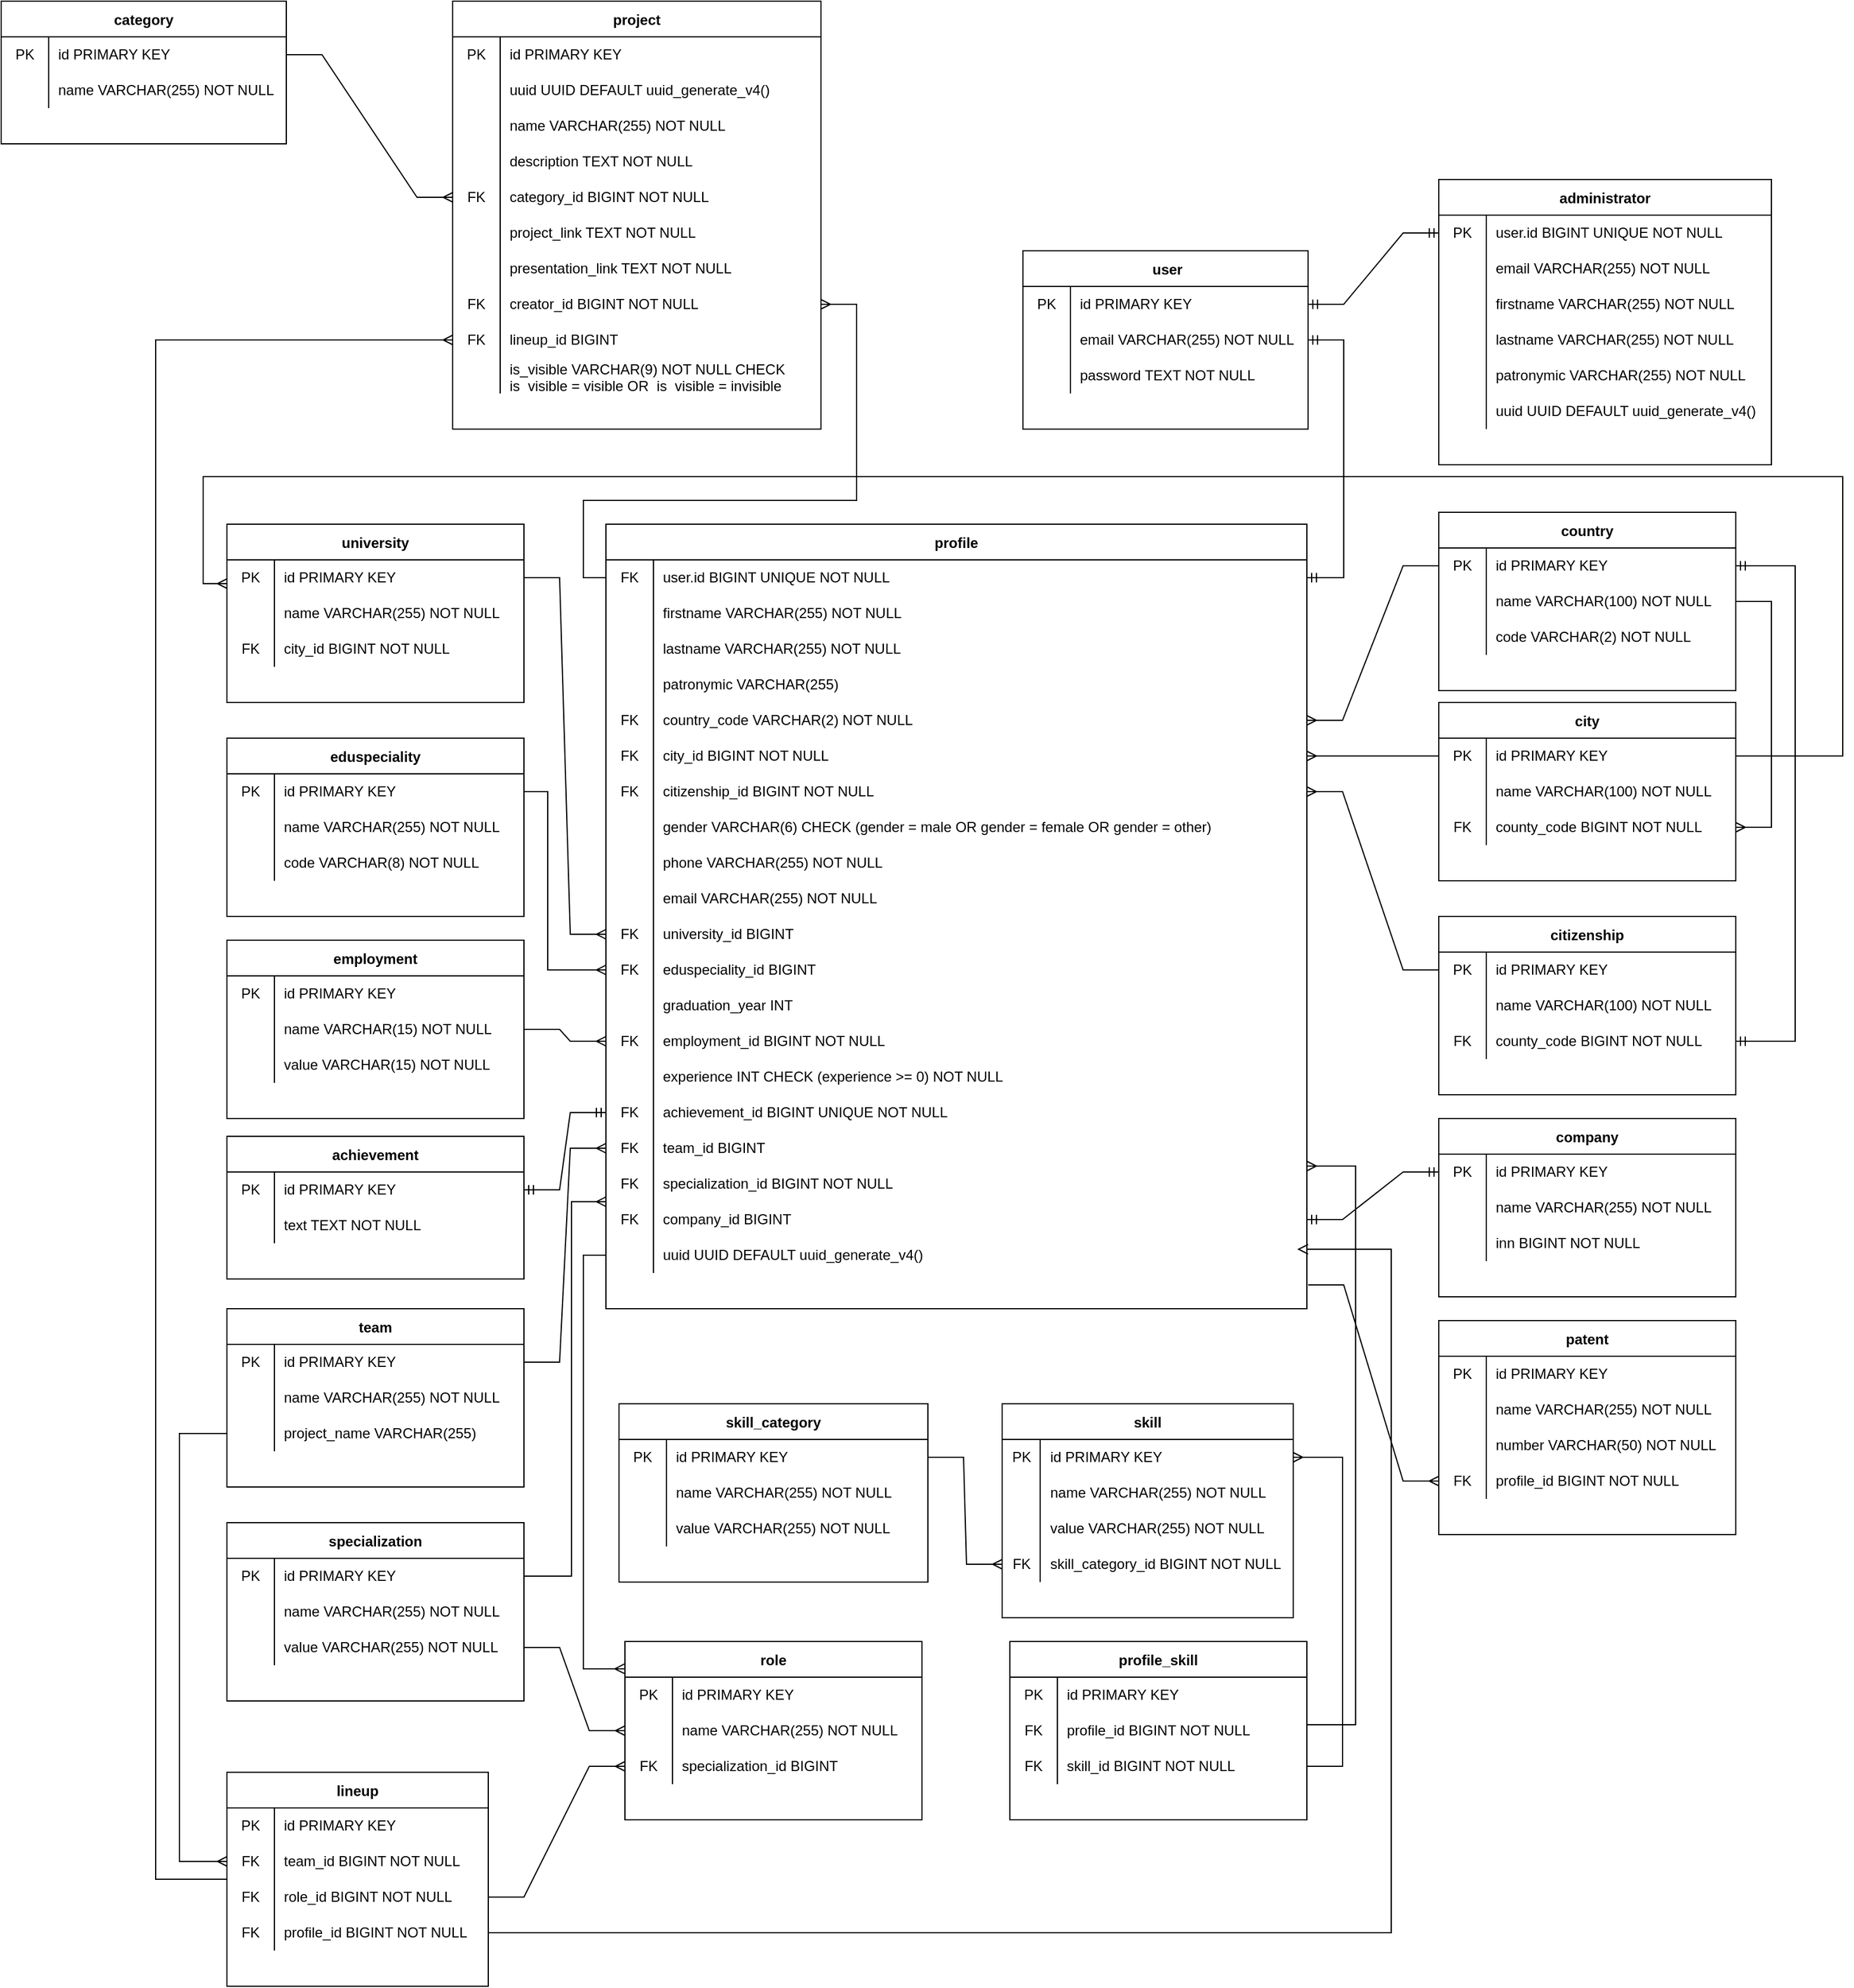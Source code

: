 <mxfile version="20.3.0" type="device"><diagram id="KcC9RxBt3rB9sMIWHV8Y" name="Page-1"><mxGraphModel dx="2512" dy="2005" grid="1" gridSize="10" guides="1" tooltips="1" connect="1" arrows="1" fold="1" page="1" pageScale="1" pageWidth="850" pageHeight="1100" math="0" shadow="0"><root><mxCell id="0"/><mxCell id="1" parent="0"/><mxCell id="AouyWreexYe8fY0phL2m-1" value="profile" style="shape=table;startSize=30;container=1;collapsible=0;childLayout=tableLayout;fixedRows=1;rowLines=0;fontStyle=1;" parent="1" vertex="1"><mxGeometry x="149" y="50" width="590" height="660" as="geometry"/></mxCell><mxCell id="AouyWreexYe8fY0phL2m-2" value="" style="shape=tableRow;horizontal=0;startSize=0;swimlaneHead=0;swimlaneBody=0;top=0;left=0;bottom=0;right=0;collapsible=0;dropTarget=0;fillColor=none;points=[[0,0.5],[1,0.5]];portConstraint=eastwest;" parent="AouyWreexYe8fY0phL2m-1" vertex="1"><mxGeometry y="30" width="590" height="30" as="geometry"/></mxCell><mxCell id="AouyWreexYe8fY0phL2m-3" value="FK" style="shape=partialRectangle;html=1;whiteSpace=wrap;connectable=0;fillColor=none;top=0;left=0;bottom=0;right=0;overflow=hidden;pointerEvents=1;" parent="AouyWreexYe8fY0phL2m-2" vertex="1"><mxGeometry width="40" height="30" as="geometry"><mxRectangle width="40" height="30" as="alternateBounds"/></mxGeometry></mxCell><mxCell id="AouyWreexYe8fY0phL2m-4" value="user.id BIGINT UNIQUE NOT NULL" style="shape=partialRectangle;html=1;whiteSpace=wrap;connectable=0;fillColor=none;top=0;left=0;bottom=0;right=0;align=left;spacingLeft=6;overflow=hidden;" parent="AouyWreexYe8fY0phL2m-2" vertex="1"><mxGeometry x="40" width="550" height="30" as="geometry"><mxRectangle width="550" height="30" as="alternateBounds"/></mxGeometry></mxCell><mxCell id="AouyWreexYe8fY0phL2m-8" value="" style="shape=tableRow;horizontal=0;startSize=0;swimlaneHead=0;swimlaneBody=0;top=0;left=0;bottom=0;right=0;collapsible=0;dropTarget=0;fillColor=none;points=[[0,0.5],[1,0.5]];portConstraint=eastwest;" parent="AouyWreexYe8fY0phL2m-1" vertex="1"><mxGeometry y="60" width="590" height="30" as="geometry"/></mxCell><mxCell id="AouyWreexYe8fY0phL2m-9" value="" style="shape=partialRectangle;html=1;whiteSpace=wrap;connectable=0;fillColor=none;top=0;left=0;bottom=0;right=0;overflow=hidden;" parent="AouyWreexYe8fY0phL2m-8" vertex="1"><mxGeometry width="40" height="30" as="geometry"><mxRectangle width="40" height="30" as="alternateBounds"/></mxGeometry></mxCell><mxCell id="AouyWreexYe8fY0phL2m-10" value="firstname VARCHAR(255) NOT NULL" style="shape=partialRectangle;html=1;whiteSpace=wrap;connectable=0;fillColor=none;top=0;left=0;bottom=0;right=0;align=left;spacingLeft=6;overflow=hidden;" parent="AouyWreexYe8fY0phL2m-8" vertex="1"><mxGeometry x="40" width="550" height="30" as="geometry"><mxRectangle width="550" height="30" as="alternateBounds"/></mxGeometry></mxCell><mxCell id="AouyWreexYe8fY0phL2m-11" value="" style="shape=tableRow;horizontal=0;startSize=0;swimlaneHead=0;swimlaneBody=0;top=0;left=0;bottom=0;right=0;collapsible=0;dropTarget=0;fillColor=none;points=[[0,0.5],[1,0.5]];portConstraint=eastwest;" parent="AouyWreexYe8fY0phL2m-1" vertex="1"><mxGeometry y="90" width="590" height="30" as="geometry"/></mxCell><mxCell id="AouyWreexYe8fY0phL2m-12" value="" style="shape=partialRectangle;html=1;whiteSpace=wrap;connectable=0;fillColor=none;top=0;left=0;bottom=0;right=0;overflow=hidden;" parent="AouyWreexYe8fY0phL2m-11" vertex="1"><mxGeometry width="40" height="30" as="geometry"><mxRectangle width="40" height="30" as="alternateBounds"/></mxGeometry></mxCell><mxCell id="AouyWreexYe8fY0phL2m-13" value="lastname VARCHAR(255) NOT NULL" style="shape=partialRectangle;html=1;whiteSpace=wrap;connectable=0;fillColor=none;top=0;left=0;bottom=0;right=0;align=left;spacingLeft=6;overflow=hidden;" parent="AouyWreexYe8fY0phL2m-11" vertex="1"><mxGeometry x="40" width="550" height="30" as="geometry"><mxRectangle width="550" height="30" as="alternateBounds"/></mxGeometry></mxCell><mxCell id="AouyWreexYe8fY0phL2m-14" value="" style="shape=tableRow;horizontal=0;startSize=0;swimlaneHead=0;swimlaneBody=0;top=0;left=0;bottom=0;right=0;collapsible=0;dropTarget=0;fillColor=none;points=[[0,0.5],[1,0.5]];portConstraint=eastwest;" parent="AouyWreexYe8fY0phL2m-1" vertex="1"><mxGeometry y="120" width="590" height="30" as="geometry"/></mxCell><mxCell id="AouyWreexYe8fY0phL2m-15" value="" style="shape=partialRectangle;html=1;whiteSpace=wrap;connectable=0;fillColor=none;top=0;left=0;bottom=0;right=0;overflow=hidden;" parent="AouyWreexYe8fY0phL2m-14" vertex="1"><mxGeometry width="40" height="30" as="geometry"><mxRectangle width="40" height="30" as="alternateBounds"/></mxGeometry></mxCell><mxCell id="AouyWreexYe8fY0phL2m-16" value="patronymic VARCHAR(255)" style="shape=partialRectangle;html=1;whiteSpace=wrap;connectable=0;fillColor=none;top=0;left=0;bottom=0;right=0;align=left;spacingLeft=6;overflow=hidden;" parent="AouyWreexYe8fY0phL2m-14" vertex="1"><mxGeometry x="40" width="550" height="30" as="geometry"><mxRectangle width="550" height="30" as="alternateBounds"/></mxGeometry></mxCell><mxCell id="AouyWreexYe8fY0phL2m-17" value="" style="shape=tableRow;horizontal=0;startSize=0;swimlaneHead=0;swimlaneBody=0;top=0;left=0;bottom=0;right=0;collapsible=0;dropTarget=0;fillColor=none;points=[[0,0.5],[1,0.5]];portConstraint=eastwest;" parent="AouyWreexYe8fY0phL2m-1" vertex="1"><mxGeometry y="150" width="590" height="30" as="geometry"/></mxCell><mxCell id="AouyWreexYe8fY0phL2m-18" value="FK" style="shape=partialRectangle;html=1;whiteSpace=wrap;connectable=0;fillColor=none;top=0;left=0;bottom=0;right=0;overflow=hidden;" parent="AouyWreexYe8fY0phL2m-17" vertex="1"><mxGeometry width="40" height="30" as="geometry"><mxRectangle width="40" height="30" as="alternateBounds"/></mxGeometry></mxCell><mxCell id="AouyWreexYe8fY0phL2m-19" value="country_code VARCHAR(2) NOT NULL" style="shape=partialRectangle;html=1;whiteSpace=wrap;connectable=0;fillColor=none;top=0;left=0;bottom=0;right=0;align=left;spacingLeft=6;overflow=hidden;" parent="AouyWreexYe8fY0phL2m-17" vertex="1"><mxGeometry x="40" width="550" height="30" as="geometry"><mxRectangle width="550" height="30" as="alternateBounds"/></mxGeometry></mxCell><mxCell id="AouyWreexYe8fY0phL2m-20" value="" style="shape=tableRow;horizontal=0;startSize=0;swimlaneHead=0;swimlaneBody=0;top=0;left=0;bottom=0;right=0;collapsible=0;dropTarget=0;fillColor=none;points=[[0,0.5],[1,0.5]];portConstraint=eastwest;" parent="AouyWreexYe8fY0phL2m-1" vertex="1"><mxGeometry y="180" width="590" height="30" as="geometry"/></mxCell><mxCell id="AouyWreexYe8fY0phL2m-21" value="FK" style="shape=partialRectangle;html=1;whiteSpace=wrap;connectable=0;fillColor=none;top=0;left=0;bottom=0;right=0;overflow=hidden;" parent="AouyWreexYe8fY0phL2m-20" vertex="1"><mxGeometry width="40" height="30" as="geometry"><mxRectangle width="40" height="30" as="alternateBounds"/></mxGeometry></mxCell><mxCell id="AouyWreexYe8fY0phL2m-22" value="city_id BIGINT NOT NULL" style="shape=partialRectangle;html=1;whiteSpace=wrap;connectable=0;fillColor=none;top=0;left=0;bottom=0;right=0;align=left;spacingLeft=6;overflow=hidden;" parent="AouyWreexYe8fY0phL2m-20" vertex="1"><mxGeometry x="40" width="550" height="30" as="geometry"><mxRectangle width="550" height="30" as="alternateBounds"/></mxGeometry></mxCell><mxCell id="AouyWreexYe8fY0phL2m-26" value="" style="shape=tableRow;horizontal=0;startSize=0;swimlaneHead=0;swimlaneBody=0;top=0;left=0;bottom=0;right=0;collapsible=0;dropTarget=0;fillColor=none;points=[[0,0.5],[1,0.5]];portConstraint=eastwest;" parent="AouyWreexYe8fY0phL2m-1" vertex="1"><mxGeometry y="210" width="590" height="30" as="geometry"/></mxCell><mxCell id="AouyWreexYe8fY0phL2m-27" value="FK" style="shape=partialRectangle;html=1;whiteSpace=wrap;connectable=0;fillColor=none;top=0;left=0;bottom=0;right=0;overflow=hidden;" parent="AouyWreexYe8fY0phL2m-26" vertex="1"><mxGeometry width="40" height="30" as="geometry"><mxRectangle width="40" height="30" as="alternateBounds"/></mxGeometry></mxCell><mxCell id="AouyWreexYe8fY0phL2m-28" value="citizenship_id BIGINT NOT NULL" style="shape=partialRectangle;html=1;whiteSpace=wrap;connectable=0;fillColor=none;top=0;left=0;bottom=0;right=0;align=left;spacingLeft=6;overflow=hidden;" parent="AouyWreexYe8fY0phL2m-26" vertex="1"><mxGeometry x="40" width="550" height="30" as="geometry"><mxRectangle width="550" height="30" as="alternateBounds"/></mxGeometry></mxCell><mxCell id="AouyWreexYe8fY0phL2m-29" value="" style="shape=tableRow;horizontal=0;startSize=0;swimlaneHead=0;swimlaneBody=0;top=0;left=0;bottom=0;right=0;collapsible=0;dropTarget=0;fillColor=none;points=[[0,0.5],[1,0.5]];portConstraint=eastwest;" parent="AouyWreexYe8fY0phL2m-1" vertex="1"><mxGeometry y="240" width="590" height="30" as="geometry"/></mxCell><mxCell id="AouyWreexYe8fY0phL2m-30" value="" style="shape=partialRectangle;html=1;whiteSpace=wrap;connectable=0;fillColor=none;top=0;left=0;bottom=0;right=0;overflow=hidden;" parent="AouyWreexYe8fY0phL2m-29" vertex="1"><mxGeometry width="40" height="30" as="geometry"><mxRectangle width="40" height="30" as="alternateBounds"/></mxGeometry></mxCell><mxCell id="AouyWreexYe8fY0phL2m-31" value="gender VARCHAR(6) CHECK (gender = male OR gender = female OR gender = other)" style="shape=partialRectangle;html=1;whiteSpace=wrap;connectable=0;fillColor=none;top=0;left=0;bottom=0;right=0;align=left;spacingLeft=6;overflow=hidden;" parent="AouyWreexYe8fY0phL2m-29" vertex="1"><mxGeometry x="40" width="550" height="30" as="geometry"><mxRectangle width="550" height="30" as="alternateBounds"/></mxGeometry></mxCell><mxCell id="AouyWreexYe8fY0phL2m-32" value="" style="shape=tableRow;horizontal=0;startSize=0;swimlaneHead=0;swimlaneBody=0;top=0;left=0;bottom=0;right=0;collapsible=0;dropTarget=0;fillColor=none;points=[[0,0.5],[1,0.5]];portConstraint=eastwest;" parent="AouyWreexYe8fY0phL2m-1" vertex="1"><mxGeometry y="270" width="590" height="30" as="geometry"/></mxCell><mxCell id="AouyWreexYe8fY0phL2m-33" value="" style="shape=partialRectangle;html=1;whiteSpace=wrap;connectable=0;fillColor=none;top=0;left=0;bottom=0;right=0;overflow=hidden;" parent="AouyWreexYe8fY0phL2m-32" vertex="1"><mxGeometry width="40" height="30" as="geometry"><mxRectangle width="40" height="30" as="alternateBounds"/></mxGeometry></mxCell><mxCell id="AouyWreexYe8fY0phL2m-34" value="phone VARCHAR(255) NOT NULL" style="shape=partialRectangle;html=1;whiteSpace=wrap;connectable=0;fillColor=none;top=0;left=0;bottom=0;right=0;align=left;spacingLeft=6;overflow=hidden;" parent="AouyWreexYe8fY0phL2m-32" vertex="1"><mxGeometry x="40" width="550" height="30" as="geometry"><mxRectangle width="550" height="30" as="alternateBounds"/></mxGeometry></mxCell><mxCell id="AouyWreexYe8fY0phL2m-38" value="" style="shape=tableRow;horizontal=0;startSize=0;swimlaneHead=0;swimlaneBody=0;top=0;left=0;bottom=0;right=0;collapsible=0;dropTarget=0;fillColor=none;points=[[0,0.5],[1,0.5]];portConstraint=eastwest;" parent="AouyWreexYe8fY0phL2m-1" vertex="1"><mxGeometry y="300" width="590" height="30" as="geometry"/></mxCell><mxCell id="AouyWreexYe8fY0phL2m-39" value="" style="shape=partialRectangle;html=1;whiteSpace=wrap;connectable=0;fillColor=none;top=0;left=0;bottom=0;right=0;overflow=hidden;" parent="AouyWreexYe8fY0phL2m-38" vertex="1"><mxGeometry width="40" height="30" as="geometry"><mxRectangle width="40" height="30" as="alternateBounds"/></mxGeometry></mxCell><mxCell id="AouyWreexYe8fY0phL2m-40" value="email VARCHAR(255) NOT NULL" style="shape=partialRectangle;html=1;whiteSpace=wrap;connectable=0;fillColor=none;top=0;left=0;bottom=0;right=0;align=left;spacingLeft=6;overflow=hidden;" parent="AouyWreexYe8fY0phL2m-38" vertex="1"><mxGeometry x="40" width="550" height="30" as="geometry"><mxRectangle width="550" height="30" as="alternateBounds"/></mxGeometry></mxCell><mxCell id="AouyWreexYe8fY0phL2m-35" value="" style="shape=tableRow;horizontal=0;startSize=0;swimlaneHead=0;swimlaneBody=0;top=0;left=0;bottom=0;right=0;collapsible=0;dropTarget=0;fillColor=none;points=[[0,0.5],[1,0.5]];portConstraint=eastwest;" parent="AouyWreexYe8fY0phL2m-1" vertex="1"><mxGeometry y="330" width="590" height="30" as="geometry"/></mxCell><mxCell id="AouyWreexYe8fY0phL2m-36" value="FK" style="shape=partialRectangle;html=1;whiteSpace=wrap;connectable=0;fillColor=none;top=0;left=0;bottom=0;right=0;overflow=hidden;" parent="AouyWreexYe8fY0phL2m-35" vertex="1"><mxGeometry width="40" height="30" as="geometry"><mxRectangle width="40" height="30" as="alternateBounds"/></mxGeometry></mxCell><mxCell id="AouyWreexYe8fY0phL2m-37" value="university_id BIGINT" style="shape=partialRectangle;html=1;whiteSpace=wrap;connectable=0;fillColor=none;top=0;left=0;bottom=0;right=0;align=left;spacingLeft=6;overflow=hidden;" parent="AouyWreexYe8fY0phL2m-35" vertex="1"><mxGeometry x="40" width="550" height="30" as="geometry"><mxRectangle width="550" height="30" as="alternateBounds"/></mxGeometry></mxCell><mxCell id="AouyWreexYe8fY0phL2m-41" value="" style="shape=tableRow;horizontal=0;startSize=0;swimlaneHead=0;swimlaneBody=0;top=0;left=0;bottom=0;right=0;collapsible=0;dropTarget=0;fillColor=none;points=[[0,0.5],[1,0.5]];portConstraint=eastwest;" parent="AouyWreexYe8fY0phL2m-1" vertex="1"><mxGeometry y="360" width="590" height="30" as="geometry"/></mxCell><mxCell id="AouyWreexYe8fY0phL2m-42" value="FK" style="shape=partialRectangle;html=1;whiteSpace=wrap;connectable=0;fillColor=none;top=0;left=0;bottom=0;right=0;overflow=hidden;" parent="AouyWreexYe8fY0phL2m-41" vertex="1"><mxGeometry width="40" height="30" as="geometry"><mxRectangle width="40" height="30" as="alternateBounds"/></mxGeometry></mxCell><mxCell id="AouyWreexYe8fY0phL2m-43" value="eduspeciality_id BIGINT" style="shape=partialRectangle;html=1;whiteSpace=wrap;connectable=0;fillColor=none;top=0;left=0;bottom=0;right=0;align=left;spacingLeft=6;overflow=hidden;" parent="AouyWreexYe8fY0phL2m-41" vertex="1"><mxGeometry x="40" width="550" height="30" as="geometry"><mxRectangle width="550" height="30" as="alternateBounds"/></mxGeometry></mxCell><mxCell id="AouyWreexYe8fY0phL2m-44" value="" style="shape=tableRow;horizontal=0;startSize=0;swimlaneHead=0;swimlaneBody=0;top=0;left=0;bottom=0;right=0;collapsible=0;dropTarget=0;fillColor=none;points=[[0,0.5],[1,0.5]];portConstraint=eastwest;" parent="AouyWreexYe8fY0phL2m-1" vertex="1"><mxGeometry y="390" width="590" height="30" as="geometry"/></mxCell><mxCell id="AouyWreexYe8fY0phL2m-45" value="" style="shape=partialRectangle;html=1;whiteSpace=wrap;connectable=0;fillColor=none;top=0;left=0;bottom=0;right=0;overflow=hidden;" parent="AouyWreexYe8fY0phL2m-44" vertex="1"><mxGeometry width="40" height="30" as="geometry"><mxRectangle width="40" height="30" as="alternateBounds"/></mxGeometry></mxCell><mxCell id="AouyWreexYe8fY0phL2m-46" value="graduation_year INT" style="shape=partialRectangle;html=1;whiteSpace=wrap;connectable=0;fillColor=none;top=0;left=0;bottom=0;right=0;align=left;spacingLeft=6;overflow=hidden;" parent="AouyWreexYe8fY0phL2m-44" vertex="1"><mxGeometry x="40" width="550" height="30" as="geometry"><mxRectangle width="550" height="30" as="alternateBounds"/></mxGeometry></mxCell><mxCell id="AouyWreexYe8fY0phL2m-47" value="" style="shape=tableRow;horizontal=0;startSize=0;swimlaneHead=0;swimlaneBody=0;top=0;left=0;bottom=0;right=0;collapsible=0;dropTarget=0;fillColor=none;points=[[0,0.5],[1,0.5]];portConstraint=eastwest;" parent="AouyWreexYe8fY0phL2m-1" vertex="1"><mxGeometry y="420" width="590" height="30" as="geometry"/></mxCell><mxCell id="AouyWreexYe8fY0phL2m-48" value="FK" style="shape=partialRectangle;html=1;whiteSpace=wrap;connectable=0;fillColor=none;top=0;left=0;bottom=0;right=0;overflow=hidden;" parent="AouyWreexYe8fY0phL2m-47" vertex="1"><mxGeometry width="40" height="30" as="geometry"><mxRectangle width="40" height="30" as="alternateBounds"/></mxGeometry></mxCell><mxCell id="AouyWreexYe8fY0phL2m-49" value="employment_id BIGINT NOT NULL" style="shape=partialRectangle;html=1;whiteSpace=wrap;connectable=0;fillColor=none;top=0;left=0;bottom=0;right=0;align=left;spacingLeft=6;overflow=hidden;" parent="AouyWreexYe8fY0phL2m-47" vertex="1"><mxGeometry x="40" width="550" height="30" as="geometry"><mxRectangle width="550" height="30" as="alternateBounds"/></mxGeometry></mxCell><mxCell id="AouyWreexYe8fY0phL2m-50" value="" style="shape=tableRow;horizontal=0;startSize=0;swimlaneHead=0;swimlaneBody=0;top=0;left=0;bottom=0;right=0;collapsible=0;dropTarget=0;fillColor=none;points=[[0,0.5],[1,0.5]];portConstraint=eastwest;" parent="AouyWreexYe8fY0phL2m-1" vertex="1"><mxGeometry y="450" width="590" height="30" as="geometry"/></mxCell><mxCell id="AouyWreexYe8fY0phL2m-51" value="" style="shape=partialRectangle;html=1;whiteSpace=wrap;connectable=0;fillColor=none;top=0;left=0;bottom=0;right=0;overflow=hidden;" parent="AouyWreexYe8fY0phL2m-50" vertex="1"><mxGeometry width="40" height="30" as="geometry"><mxRectangle width="40" height="30" as="alternateBounds"/></mxGeometry></mxCell><mxCell id="AouyWreexYe8fY0phL2m-52" value="experience INT CHECK (experience &amp;gt;= 0) NOT NULL" style="shape=partialRectangle;html=1;whiteSpace=wrap;connectable=0;fillColor=none;top=0;left=0;bottom=0;right=0;align=left;spacingLeft=6;overflow=hidden;" parent="AouyWreexYe8fY0phL2m-50" vertex="1"><mxGeometry x="40" width="550" height="30" as="geometry"><mxRectangle width="550" height="30" as="alternateBounds"/></mxGeometry></mxCell><mxCell id="AouyWreexYe8fY0phL2m-53" value="" style="shape=tableRow;horizontal=0;startSize=0;swimlaneHead=0;swimlaneBody=0;top=0;left=0;bottom=0;right=0;collapsible=0;dropTarget=0;fillColor=none;points=[[0,0.5],[1,0.5]];portConstraint=eastwest;" parent="AouyWreexYe8fY0phL2m-1" vertex="1"><mxGeometry y="480" width="590" height="30" as="geometry"/></mxCell><mxCell id="AouyWreexYe8fY0phL2m-54" value="FK" style="shape=partialRectangle;html=1;whiteSpace=wrap;connectable=0;fillColor=none;top=0;left=0;bottom=0;right=0;overflow=hidden;" parent="AouyWreexYe8fY0phL2m-53" vertex="1"><mxGeometry width="40" height="30" as="geometry"><mxRectangle width="40" height="30" as="alternateBounds"/></mxGeometry></mxCell><mxCell id="AouyWreexYe8fY0phL2m-55" value="achievement_id BIGINT UNIQUE NOT NULL&amp;nbsp;" style="shape=partialRectangle;html=1;whiteSpace=wrap;connectable=0;fillColor=none;top=0;left=0;bottom=0;right=0;align=left;spacingLeft=6;overflow=hidden;" parent="AouyWreexYe8fY0phL2m-53" vertex="1"><mxGeometry x="40" width="550" height="30" as="geometry"><mxRectangle width="550" height="30" as="alternateBounds"/></mxGeometry></mxCell><mxCell id="AouyWreexYe8fY0phL2m-56" value="" style="shape=tableRow;horizontal=0;startSize=0;swimlaneHead=0;swimlaneBody=0;top=0;left=0;bottom=0;right=0;collapsible=0;dropTarget=0;fillColor=none;points=[[0,0.5],[1,0.5]];portConstraint=eastwest;" parent="AouyWreexYe8fY0phL2m-1" vertex="1"><mxGeometry y="510" width="590" height="30" as="geometry"/></mxCell><mxCell id="AouyWreexYe8fY0phL2m-57" value="FK" style="shape=partialRectangle;html=1;whiteSpace=wrap;connectable=0;fillColor=none;top=0;left=0;bottom=0;right=0;overflow=hidden;" parent="AouyWreexYe8fY0phL2m-56" vertex="1"><mxGeometry width="40" height="30" as="geometry"><mxRectangle width="40" height="30" as="alternateBounds"/></mxGeometry></mxCell><mxCell id="AouyWreexYe8fY0phL2m-58" value="team_id BIGINT&amp;nbsp;" style="shape=partialRectangle;html=1;whiteSpace=wrap;connectable=0;fillColor=none;top=0;left=0;bottom=0;right=0;align=left;spacingLeft=6;overflow=hidden;" parent="AouyWreexYe8fY0phL2m-56" vertex="1"><mxGeometry x="40" width="550" height="30" as="geometry"><mxRectangle width="550" height="30" as="alternateBounds"/></mxGeometry></mxCell><mxCell id="AouyWreexYe8fY0phL2m-59" value="" style="shape=tableRow;horizontal=0;startSize=0;swimlaneHead=0;swimlaneBody=0;top=0;left=0;bottom=0;right=0;collapsible=0;dropTarget=0;fillColor=none;points=[[0,0.5],[1,0.5]];portConstraint=eastwest;" parent="AouyWreexYe8fY0phL2m-1" vertex="1"><mxGeometry y="540" width="590" height="30" as="geometry"/></mxCell><mxCell id="AouyWreexYe8fY0phL2m-60" value="FK" style="shape=partialRectangle;html=1;whiteSpace=wrap;connectable=0;fillColor=none;top=0;left=0;bottom=0;right=0;overflow=hidden;" parent="AouyWreexYe8fY0phL2m-59" vertex="1"><mxGeometry width="40" height="30" as="geometry"><mxRectangle width="40" height="30" as="alternateBounds"/></mxGeometry></mxCell><mxCell id="AouyWreexYe8fY0phL2m-61" value="specialization_id BIGINT NOT NULL" style="shape=partialRectangle;html=1;whiteSpace=wrap;connectable=0;fillColor=none;top=0;left=0;bottom=0;right=0;align=left;spacingLeft=6;overflow=hidden;" parent="AouyWreexYe8fY0phL2m-59" vertex="1"><mxGeometry x="40" width="550" height="30" as="geometry"><mxRectangle width="550" height="30" as="alternateBounds"/></mxGeometry></mxCell><mxCell id="AouyWreexYe8fY0phL2m-65" value="" style="shape=tableRow;horizontal=0;startSize=0;swimlaneHead=0;swimlaneBody=0;top=0;left=0;bottom=0;right=0;collapsible=0;dropTarget=0;fillColor=none;points=[[0,0.5],[1,0.5]];portConstraint=eastwest;" parent="AouyWreexYe8fY0phL2m-1" vertex="1"><mxGeometry y="570" width="590" height="30" as="geometry"/></mxCell><mxCell id="AouyWreexYe8fY0phL2m-66" value="FK" style="shape=partialRectangle;html=1;whiteSpace=wrap;connectable=0;fillColor=none;top=0;left=0;bottom=0;right=0;overflow=hidden;" parent="AouyWreexYe8fY0phL2m-65" vertex="1"><mxGeometry width="40" height="30" as="geometry"><mxRectangle width="40" height="30" as="alternateBounds"/></mxGeometry></mxCell><mxCell id="AouyWreexYe8fY0phL2m-67" value="company_id BIGINT" style="shape=partialRectangle;html=1;whiteSpace=wrap;connectable=0;fillColor=none;top=0;left=0;bottom=0;right=0;align=left;spacingLeft=6;overflow=hidden;" parent="AouyWreexYe8fY0phL2m-65" vertex="1"><mxGeometry x="40" width="550" height="30" as="geometry"><mxRectangle width="550" height="30" as="alternateBounds"/></mxGeometry></mxCell><mxCell id="gL4q8NLvyVj8hW1yxhtU-212" value="" style="shape=tableRow;horizontal=0;startSize=0;swimlaneHead=0;swimlaneBody=0;top=0;left=0;bottom=0;right=0;collapsible=0;dropTarget=0;fillColor=none;points=[[0,0.5],[1,0.5]];portConstraint=eastwest;" parent="AouyWreexYe8fY0phL2m-1" vertex="1"><mxGeometry y="600" width="590" height="30" as="geometry"/></mxCell><mxCell id="gL4q8NLvyVj8hW1yxhtU-213" value="" style="shape=partialRectangle;html=1;whiteSpace=wrap;connectable=0;fillColor=none;top=0;left=0;bottom=0;right=0;overflow=hidden;" parent="gL4q8NLvyVj8hW1yxhtU-212" vertex="1"><mxGeometry width="40" height="30" as="geometry"><mxRectangle width="40" height="30" as="alternateBounds"/></mxGeometry></mxCell><mxCell id="gL4q8NLvyVj8hW1yxhtU-214" value="uuid UUID DEFAULT uuid_generate_v4()" style="shape=partialRectangle;html=1;whiteSpace=wrap;connectable=0;fillColor=none;top=0;left=0;bottom=0;right=0;align=left;spacingLeft=6;overflow=hidden;" parent="gL4q8NLvyVj8hW1yxhtU-212" vertex="1"><mxGeometry x="40" width="550" height="30" as="geometry"><mxRectangle width="550" height="30" as="alternateBounds"/></mxGeometry></mxCell><mxCell id="gL4q8NLvyVj8hW1yxhtU-1" value="country" style="shape=table;startSize=30;container=1;collapsible=0;childLayout=tableLayout;fixedRows=1;rowLines=0;fontStyle=1;" parent="1" vertex="1"><mxGeometry x="850" y="40" width="250" height="150" as="geometry"/></mxCell><mxCell id="gL4q8NLvyVj8hW1yxhtU-2" value="" style="shape=tableRow;horizontal=0;startSize=0;swimlaneHead=0;swimlaneBody=0;top=0;left=0;bottom=0;right=0;collapsible=0;dropTarget=0;fillColor=none;points=[[0,0.5],[1,0.5]];portConstraint=eastwest;" parent="gL4q8NLvyVj8hW1yxhtU-1" vertex="1"><mxGeometry y="30" width="250" height="30" as="geometry"/></mxCell><mxCell id="gL4q8NLvyVj8hW1yxhtU-3" value="PK" style="shape=partialRectangle;html=1;whiteSpace=wrap;connectable=0;fillColor=none;top=0;left=0;bottom=0;right=0;overflow=hidden;pointerEvents=1;" parent="gL4q8NLvyVj8hW1yxhtU-2" vertex="1"><mxGeometry width="40" height="30" as="geometry"><mxRectangle width="40" height="30" as="alternateBounds"/></mxGeometry></mxCell><mxCell id="gL4q8NLvyVj8hW1yxhtU-4" value="id PRIMARY KEY" style="shape=partialRectangle;html=1;whiteSpace=wrap;connectable=0;fillColor=none;top=0;left=0;bottom=0;right=0;align=left;spacingLeft=6;overflow=hidden;" parent="gL4q8NLvyVj8hW1yxhtU-2" vertex="1"><mxGeometry x="40" width="210" height="30" as="geometry"><mxRectangle width="210" height="30" as="alternateBounds"/></mxGeometry></mxCell><mxCell id="gL4q8NLvyVj8hW1yxhtU-5" value="" style="shape=tableRow;horizontal=0;startSize=0;swimlaneHead=0;swimlaneBody=0;top=0;left=0;bottom=0;right=0;collapsible=0;dropTarget=0;fillColor=none;points=[[0,0.5],[1,0.5]];portConstraint=eastwest;" parent="gL4q8NLvyVj8hW1yxhtU-1" vertex="1"><mxGeometry y="60" width="250" height="30" as="geometry"/></mxCell><mxCell id="gL4q8NLvyVj8hW1yxhtU-6" value="" style="shape=partialRectangle;html=1;whiteSpace=wrap;connectable=0;fillColor=none;top=0;left=0;bottom=0;right=0;overflow=hidden;" parent="gL4q8NLvyVj8hW1yxhtU-5" vertex="1"><mxGeometry width="40" height="30" as="geometry"><mxRectangle width="40" height="30" as="alternateBounds"/></mxGeometry></mxCell><mxCell id="gL4q8NLvyVj8hW1yxhtU-7" value="name VARCHAR(100) NOT NULL" style="shape=partialRectangle;html=1;whiteSpace=wrap;connectable=0;fillColor=none;top=0;left=0;bottom=0;right=0;align=left;spacingLeft=6;overflow=hidden;" parent="gL4q8NLvyVj8hW1yxhtU-5" vertex="1"><mxGeometry x="40" width="210" height="30" as="geometry"><mxRectangle width="210" height="30" as="alternateBounds"/></mxGeometry></mxCell><mxCell id="gL4q8NLvyVj8hW1yxhtU-245" value="" style="shape=tableRow;horizontal=0;startSize=0;swimlaneHead=0;swimlaneBody=0;top=0;left=0;bottom=0;right=0;collapsible=0;dropTarget=0;fillColor=none;points=[[0,0.5],[1,0.5]];portConstraint=eastwest;" parent="gL4q8NLvyVj8hW1yxhtU-1" vertex="1"><mxGeometry y="90" width="250" height="30" as="geometry"/></mxCell><mxCell id="gL4q8NLvyVj8hW1yxhtU-246" value="" style="shape=partialRectangle;html=1;whiteSpace=wrap;connectable=0;fillColor=none;top=0;left=0;bottom=0;right=0;overflow=hidden;" parent="gL4q8NLvyVj8hW1yxhtU-245" vertex="1"><mxGeometry width="40" height="30" as="geometry"><mxRectangle width="40" height="30" as="alternateBounds"/></mxGeometry></mxCell><mxCell id="gL4q8NLvyVj8hW1yxhtU-247" value="code VARCHAR(2) NOT NULL" style="shape=partialRectangle;html=1;whiteSpace=wrap;connectable=0;fillColor=none;top=0;left=0;bottom=0;right=0;align=left;spacingLeft=6;overflow=hidden;" parent="gL4q8NLvyVj8hW1yxhtU-245" vertex="1"><mxGeometry x="40" width="210" height="30" as="geometry"><mxRectangle width="210" height="30" as="alternateBounds"/></mxGeometry></mxCell><mxCell id="gL4q8NLvyVj8hW1yxhtU-11" value="city" style="shape=table;startSize=30;container=1;collapsible=0;childLayout=tableLayout;fixedRows=1;rowLines=0;fontStyle=1;" parent="1" vertex="1"><mxGeometry x="850" y="200" width="250" height="150" as="geometry"/></mxCell><mxCell id="gL4q8NLvyVj8hW1yxhtU-12" value="" style="shape=tableRow;horizontal=0;startSize=0;swimlaneHead=0;swimlaneBody=0;top=0;left=0;bottom=0;right=0;collapsible=0;dropTarget=0;fillColor=none;points=[[0,0.5],[1,0.5]];portConstraint=eastwest;" parent="gL4q8NLvyVj8hW1yxhtU-11" vertex="1"><mxGeometry y="30" width="250" height="30" as="geometry"/></mxCell><mxCell id="gL4q8NLvyVj8hW1yxhtU-13" value="PK" style="shape=partialRectangle;html=1;whiteSpace=wrap;connectable=0;fillColor=none;top=0;left=0;bottom=0;right=0;overflow=hidden;pointerEvents=1;" parent="gL4q8NLvyVj8hW1yxhtU-12" vertex="1"><mxGeometry width="40" height="30" as="geometry"><mxRectangle width="40" height="30" as="alternateBounds"/></mxGeometry></mxCell><mxCell id="gL4q8NLvyVj8hW1yxhtU-14" value="id PRIMARY KEY" style="shape=partialRectangle;html=1;whiteSpace=wrap;connectable=0;fillColor=none;top=0;left=0;bottom=0;right=0;align=left;spacingLeft=6;overflow=hidden;" parent="gL4q8NLvyVj8hW1yxhtU-12" vertex="1"><mxGeometry x="40" width="210" height="30" as="geometry"><mxRectangle width="210" height="30" as="alternateBounds"/></mxGeometry></mxCell><mxCell id="gL4q8NLvyVj8hW1yxhtU-15" value="" style="shape=tableRow;horizontal=0;startSize=0;swimlaneHead=0;swimlaneBody=0;top=0;left=0;bottom=0;right=0;collapsible=0;dropTarget=0;fillColor=none;points=[[0,0.5],[1,0.5]];portConstraint=eastwest;" parent="gL4q8NLvyVj8hW1yxhtU-11" vertex="1"><mxGeometry y="60" width="250" height="30" as="geometry"/></mxCell><mxCell id="gL4q8NLvyVj8hW1yxhtU-16" value="" style="shape=partialRectangle;html=1;whiteSpace=wrap;connectable=0;fillColor=none;top=0;left=0;bottom=0;right=0;overflow=hidden;" parent="gL4q8NLvyVj8hW1yxhtU-15" vertex="1"><mxGeometry width="40" height="30" as="geometry"><mxRectangle width="40" height="30" as="alternateBounds"/></mxGeometry></mxCell><mxCell id="gL4q8NLvyVj8hW1yxhtU-17" value="name VARCHAR(100) NOT NULL" style="shape=partialRectangle;html=1;whiteSpace=wrap;connectable=0;fillColor=none;top=0;left=0;bottom=0;right=0;align=left;spacingLeft=6;overflow=hidden;" parent="gL4q8NLvyVj8hW1yxhtU-15" vertex="1"><mxGeometry x="40" width="210" height="30" as="geometry"><mxRectangle width="210" height="30" as="alternateBounds"/></mxGeometry></mxCell><mxCell id="gL4q8NLvyVj8hW1yxhtU-18" value="" style="shape=tableRow;horizontal=0;startSize=0;swimlaneHead=0;swimlaneBody=0;top=0;left=0;bottom=0;right=0;collapsible=0;dropTarget=0;fillColor=none;points=[[0,0.5],[1,0.5]];portConstraint=eastwest;" parent="gL4q8NLvyVj8hW1yxhtU-11" vertex="1"><mxGeometry y="90" width="250" height="30" as="geometry"/></mxCell><mxCell id="gL4q8NLvyVj8hW1yxhtU-19" value="FK" style="shape=partialRectangle;html=1;whiteSpace=wrap;connectable=0;fillColor=none;top=0;left=0;bottom=0;right=0;overflow=hidden;" parent="gL4q8NLvyVj8hW1yxhtU-18" vertex="1"><mxGeometry width="40" height="30" as="geometry"><mxRectangle width="40" height="30" as="alternateBounds"/></mxGeometry></mxCell><mxCell id="gL4q8NLvyVj8hW1yxhtU-20" value="county_code BIGINT NOT NULL" style="shape=partialRectangle;html=1;whiteSpace=wrap;connectable=0;fillColor=none;top=0;left=0;bottom=0;right=0;align=left;spacingLeft=6;overflow=hidden;" parent="gL4q8NLvyVj8hW1yxhtU-18" vertex="1"><mxGeometry x="40" width="210" height="30" as="geometry"><mxRectangle width="210" height="30" as="alternateBounds"/></mxGeometry></mxCell><mxCell id="gL4q8NLvyVj8hW1yxhtU-21" value="citizenship" style="shape=table;startSize=30;container=1;collapsible=0;childLayout=tableLayout;fixedRows=1;rowLines=0;fontStyle=1;" parent="1" vertex="1"><mxGeometry x="850" y="380" width="250" height="150" as="geometry"/></mxCell><mxCell id="gL4q8NLvyVj8hW1yxhtU-22" value="" style="shape=tableRow;horizontal=0;startSize=0;swimlaneHead=0;swimlaneBody=0;top=0;left=0;bottom=0;right=0;collapsible=0;dropTarget=0;fillColor=none;points=[[0,0.5],[1,0.5]];portConstraint=eastwest;" parent="gL4q8NLvyVj8hW1yxhtU-21" vertex="1"><mxGeometry y="30" width="250" height="30" as="geometry"/></mxCell><mxCell id="gL4q8NLvyVj8hW1yxhtU-23" value="PK" style="shape=partialRectangle;html=1;whiteSpace=wrap;connectable=0;fillColor=none;top=0;left=0;bottom=0;right=0;overflow=hidden;pointerEvents=1;" parent="gL4q8NLvyVj8hW1yxhtU-22" vertex="1"><mxGeometry width="40" height="30" as="geometry"><mxRectangle width="40" height="30" as="alternateBounds"/></mxGeometry></mxCell><mxCell id="gL4q8NLvyVj8hW1yxhtU-24" value="id PRIMARY KEY" style="shape=partialRectangle;html=1;whiteSpace=wrap;connectable=0;fillColor=none;top=0;left=0;bottom=0;right=0;align=left;spacingLeft=6;overflow=hidden;" parent="gL4q8NLvyVj8hW1yxhtU-22" vertex="1"><mxGeometry x="40" width="210" height="30" as="geometry"><mxRectangle width="210" height="30" as="alternateBounds"/></mxGeometry></mxCell><mxCell id="gL4q8NLvyVj8hW1yxhtU-25" value="" style="shape=tableRow;horizontal=0;startSize=0;swimlaneHead=0;swimlaneBody=0;top=0;left=0;bottom=0;right=0;collapsible=0;dropTarget=0;fillColor=none;points=[[0,0.5],[1,0.5]];portConstraint=eastwest;" parent="gL4q8NLvyVj8hW1yxhtU-21" vertex="1"><mxGeometry y="60" width="250" height="30" as="geometry"/></mxCell><mxCell id="gL4q8NLvyVj8hW1yxhtU-26" value="" style="shape=partialRectangle;html=1;whiteSpace=wrap;connectable=0;fillColor=none;top=0;left=0;bottom=0;right=0;overflow=hidden;" parent="gL4q8NLvyVj8hW1yxhtU-25" vertex="1"><mxGeometry width="40" height="30" as="geometry"><mxRectangle width="40" height="30" as="alternateBounds"/></mxGeometry></mxCell><mxCell id="gL4q8NLvyVj8hW1yxhtU-27" value="name VARCHAR(100) NOT NULL" style="shape=partialRectangle;html=1;whiteSpace=wrap;connectable=0;fillColor=none;top=0;left=0;bottom=0;right=0;align=left;spacingLeft=6;overflow=hidden;" parent="gL4q8NLvyVj8hW1yxhtU-25" vertex="1"><mxGeometry x="40" width="210" height="30" as="geometry"><mxRectangle width="210" height="30" as="alternateBounds"/></mxGeometry></mxCell><mxCell id="gL4q8NLvyVj8hW1yxhtU-28" value="" style="shape=tableRow;horizontal=0;startSize=0;swimlaneHead=0;swimlaneBody=0;top=0;left=0;bottom=0;right=0;collapsible=0;dropTarget=0;fillColor=none;points=[[0,0.5],[1,0.5]];portConstraint=eastwest;" parent="gL4q8NLvyVj8hW1yxhtU-21" vertex="1"><mxGeometry y="90" width="250" height="30" as="geometry"/></mxCell><mxCell id="gL4q8NLvyVj8hW1yxhtU-29" value="FK" style="shape=partialRectangle;html=1;whiteSpace=wrap;connectable=0;fillColor=none;top=0;left=0;bottom=0;right=0;overflow=hidden;" parent="gL4q8NLvyVj8hW1yxhtU-28" vertex="1"><mxGeometry width="40" height="30" as="geometry"><mxRectangle width="40" height="30" as="alternateBounds"/></mxGeometry></mxCell><mxCell id="gL4q8NLvyVj8hW1yxhtU-30" value="county_code BIGINT NOT NULL" style="shape=partialRectangle;html=1;whiteSpace=wrap;connectable=0;fillColor=none;top=0;left=0;bottom=0;right=0;align=left;spacingLeft=6;overflow=hidden;" parent="gL4q8NLvyVj8hW1yxhtU-28" vertex="1"><mxGeometry x="40" width="210" height="30" as="geometry"><mxRectangle width="210" height="30" as="alternateBounds"/></mxGeometry></mxCell><mxCell id="gL4q8NLvyVj8hW1yxhtU-31" value="" style="edgeStyle=entityRelationEdgeStyle;fontSize=12;html=1;endArrow=ERmany;rounded=0;" parent="1" source="gL4q8NLvyVj8hW1yxhtU-5" target="gL4q8NLvyVj8hW1yxhtU-18" edge="1"><mxGeometry width="100" height="100" relative="1" as="geometry"><mxPoint x="1110" y="160" as="sourcePoint"/><mxPoint x="730" y="340" as="targetPoint"/></mxGeometry></mxCell><mxCell id="gL4q8NLvyVj8hW1yxhtU-32" value="" style="fontSize=12;html=1;endArrow=ERmandOne;startArrow=ERmandOne;rounded=0;edgeStyle=orthogonalEdgeStyle;" parent="1" source="gL4q8NLvyVj8hW1yxhtU-28" target="gL4q8NLvyVj8hW1yxhtU-2" edge="1"><mxGeometry width="100" height="100" relative="1" as="geometry"><mxPoint x="630" y="440" as="sourcePoint"/><mxPoint x="730" y="340" as="targetPoint"/><Array as="points"><mxPoint x="1150" y="485"/><mxPoint x="1150" y="85"/></Array></mxGeometry></mxCell><mxCell id="gL4q8NLvyVj8hW1yxhtU-46" value="" style="edgeStyle=entityRelationEdgeStyle;fontSize=12;html=1;endArrow=ERmany;rounded=0;" parent="1" source="gL4q8NLvyVj8hW1yxhtU-2" target="AouyWreexYe8fY0phL2m-17" edge="1"><mxGeometry width="100" height="100" relative="1" as="geometry"><mxPoint x="630" y="430" as="sourcePoint"/><mxPoint x="730" y="330" as="targetPoint"/></mxGeometry></mxCell><mxCell id="gL4q8NLvyVj8hW1yxhtU-47" value="" style="edgeStyle=entityRelationEdgeStyle;fontSize=12;html=1;endArrow=ERmany;rounded=0;" parent="1" source="gL4q8NLvyVj8hW1yxhtU-12" target="AouyWreexYe8fY0phL2m-20" edge="1"><mxGeometry width="100" height="100" relative="1" as="geometry"><mxPoint x="630" y="400" as="sourcePoint"/><mxPoint x="730" y="300" as="targetPoint"/></mxGeometry></mxCell><mxCell id="gL4q8NLvyVj8hW1yxhtU-48" value="" style="edgeStyle=entityRelationEdgeStyle;fontSize=12;html=1;endArrow=ERmany;rounded=0;" parent="1" source="gL4q8NLvyVj8hW1yxhtU-22" target="AouyWreexYe8fY0phL2m-26" edge="1"><mxGeometry width="100" height="100" relative="1" as="geometry"><mxPoint x="630" y="400" as="sourcePoint"/><mxPoint x="730" y="300" as="targetPoint"/></mxGeometry></mxCell><mxCell id="gL4q8NLvyVj8hW1yxhtU-50" value="university" style="shape=table;startSize=30;container=1;collapsible=0;childLayout=tableLayout;fixedRows=1;rowLines=0;fontStyle=1;" parent="1" vertex="1"><mxGeometry x="-170" y="50" width="250" height="150" as="geometry"/></mxCell><mxCell id="gL4q8NLvyVj8hW1yxhtU-51" value="" style="shape=tableRow;horizontal=0;startSize=0;swimlaneHead=0;swimlaneBody=0;top=0;left=0;bottom=0;right=0;collapsible=0;dropTarget=0;fillColor=none;points=[[0,0.5],[1,0.5]];portConstraint=eastwest;" parent="gL4q8NLvyVj8hW1yxhtU-50" vertex="1"><mxGeometry y="30" width="250" height="30" as="geometry"/></mxCell><mxCell id="gL4q8NLvyVj8hW1yxhtU-52" value="PK" style="shape=partialRectangle;html=1;whiteSpace=wrap;connectable=0;fillColor=none;top=0;left=0;bottom=0;right=0;overflow=hidden;pointerEvents=1;" parent="gL4q8NLvyVj8hW1yxhtU-51" vertex="1"><mxGeometry width="40" height="30" as="geometry"><mxRectangle width="40" height="30" as="alternateBounds"/></mxGeometry></mxCell><mxCell id="gL4q8NLvyVj8hW1yxhtU-53" value="id PRIMARY KEY" style="shape=partialRectangle;html=1;whiteSpace=wrap;connectable=0;fillColor=none;top=0;left=0;bottom=0;right=0;align=left;spacingLeft=6;overflow=hidden;" parent="gL4q8NLvyVj8hW1yxhtU-51" vertex="1"><mxGeometry x="40" width="210" height="30" as="geometry"><mxRectangle width="210" height="30" as="alternateBounds"/></mxGeometry></mxCell><mxCell id="gL4q8NLvyVj8hW1yxhtU-54" value="" style="shape=tableRow;horizontal=0;startSize=0;swimlaneHead=0;swimlaneBody=0;top=0;left=0;bottom=0;right=0;collapsible=0;dropTarget=0;fillColor=none;points=[[0,0.5],[1,0.5]];portConstraint=eastwest;" parent="gL4q8NLvyVj8hW1yxhtU-50" vertex="1"><mxGeometry y="60" width="250" height="30" as="geometry"/></mxCell><mxCell id="gL4q8NLvyVj8hW1yxhtU-55" value="" style="shape=partialRectangle;html=1;whiteSpace=wrap;connectable=0;fillColor=none;top=0;left=0;bottom=0;right=0;overflow=hidden;" parent="gL4q8NLvyVj8hW1yxhtU-54" vertex="1"><mxGeometry width="40" height="30" as="geometry"><mxRectangle width="40" height="30" as="alternateBounds"/></mxGeometry></mxCell><mxCell id="gL4q8NLvyVj8hW1yxhtU-56" value="name VARCHAR(255) NOT NULL" style="shape=partialRectangle;html=1;whiteSpace=wrap;connectable=0;fillColor=none;top=0;left=0;bottom=0;right=0;align=left;spacingLeft=6;overflow=hidden;" parent="gL4q8NLvyVj8hW1yxhtU-54" vertex="1"><mxGeometry x="40" width="210" height="30" as="geometry"><mxRectangle width="210" height="30" as="alternateBounds"/></mxGeometry></mxCell><mxCell id="gL4q8NLvyVj8hW1yxhtU-57" value="" style="shape=tableRow;horizontal=0;startSize=0;swimlaneHead=0;swimlaneBody=0;top=0;left=0;bottom=0;right=0;collapsible=0;dropTarget=0;fillColor=none;points=[[0,0.5],[1,0.5]];portConstraint=eastwest;" parent="gL4q8NLvyVj8hW1yxhtU-50" vertex="1"><mxGeometry y="90" width="250" height="30" as="geometry"/></mxCell><mxCell id="gL4q8NLvyVj8hW1yxhtU-58" value="FK" style="shape=partialRectangle;html=1;whiteSpace=wrap;connectable=0;fillColor=none;top=0;left=0;bottom=0;right=0;overflow=hidden;" parent="gL4q8NLvyVj8hW1yxhtU-57" vertex="1"><mxGeometry width="40" height="30" as="geometry"><mxRectangle width="40" height="30" as="alternateBounds"/></mxGeometry></mxCell><mxCell id="gL4q8NLvyVj8hW1yxhtU-59" value="city_id BIGINT NOT NULL" style="shape=partialRectangle;html=1;whiteSpace=wrap;connectable=0;fillColor=none;top=0;left=0;bottom=0;right=0;align=left;spacingLeft=6;overflow=hidden;" parent="gL4q8NLvyVj8hW1yxhtU-57" vertex="1"><mxGeometry x="40" width="210" height="30" as="geometry"><mxRectangle width="210" height="30" as="alternateBounds"/></mxGeometry></mxCell><mxCell id="gL4q8NLvyVj8hW1yxhtU-60" value="eduspeciality" style="shape=table;startSize=30;container=1;collapsible=0;childLayout=tableLayout;fixedRows=1;rowLines=0;fontStyle=1;" parent="1" vertex="1"><mxGeometry x="-170" y="230" width="250" height="150" as="geometry"/></mxCell><mxCell id="gL4q8NLvyVj8hW1yxhtU-61" value="" style="shape=tableRow;horizontal=0;startSize=0;swimlaneHead=0;swimlaneBody=0;top=0;left=0;bottom=0;right=0;collapsible=0;dropTarget=0;fillColor=none;points=[[0,0.5],[1,0.5]];portConstraint=eastwest;" parent="gL4q8NLvyVj8hW1yxhtU-60" vertex="1"><mxGeometry y="30" width="250" height="30" as="geometry"/></mxCell><mxCell id="gL4q8NLvyVj8hW1yxhtU-62" value="PK" style="shape=partialRectangle;html=1;whiteSpace=wrap;connectable=0;fillColor=none;top=0;left=0;bottom=0;right=0;overflow=hidden;pointerEvents=1;" parent="gL4q8NLvyVj8hW1yxhtU-61" vertex="1"><mxGeometry width="40" height="30" as="geometry"><mxRectangle width="40" height="30" as="alternateBounds"/></mxGeometry></mxCell><mxCell id="gL4q8NLvyVj8hW1yxhtU-63" value="id PRIMARY KEY" style="shape=partialRectangle;html=1;whiteSpace=wrap;connectable=0;fillColor=none;top=0;left=0;bottom=0;right=0;align=left;spacingLeft=6;overflow=hidden;" parent="gL4q8NLvyVj8hW1yxhtU-61" vertex="1"><mxGeometry x="40" width="210" height="30" as="geometry"><mxRectangle width="210" height="30" as="alternateBounds"/></mxGeometry></mxCell><mxCell id="gL4q8NLvyVj8hW1yxhtU-64" value="" style="shape=tableRow;horizontal=0;startSize=0;swimlaneHead=0;swimlaneBody=0;top=0;left=0;bottom=0;right=0;collapsible=0;dropTarget=0;fillColor=none;points=[[0,0.5],[1,0.5]];portConstraint=eastwest;" parent="gL4q8NLvyVj8hW1yxhtU-60" vertex="1"><mxGeometry y="60" width="250" height="30" as="geometry"/></mxCell><mxCell id="gL4q8NLvyVj8hW1yxhtU-65" value="" style="shape=partialRectangle;html=1;whiteSpace=wrap;connectable=0;fillColor=none;top=0;left=0;bottom=0;right=0;overflow=hidden;" parent="gL4q8NLvyVj8hW1yxhtU-64" vertex="1"><mxGeometry width="40" height="30" as="geometry"><mxRectangle width="40" height="30" as="alternateBounds"/></mxGeometry></mxCell><mxCell id="gL4q8NLvyVj8hW1yxhtU-66" value="name VARCHAR(255) NOT NULL" style="shape=partialRectangle;html=1;whiteSpace=wrap;connectable=0;fillColor=none;top=0;left=0;bottom=0;right=0;align=left;spacingLeft=6;overflow=hidden;" parent="gL4q8NLvyVj8hW1yxhtU-64" vertex="1"><mxGeometry x="40" width="210" height="30" as="geometry"><mxRectangle width="210" height="30" as="alternateBounds"/></mxGeometry></mxCell><mxCell id="gL4q8NLvyVj8hW1yxhtU-67" value="" style="shape=tableRow;horizontal=0;startSize=0;swimlaneHead=0;swimlaneBody=0;top=0;left=0;bottom=0;right=0;collapsible=0;dropTarget=0;fillColor=none;points=[[0,0.5],[1,0.5]];portConstraint=eastwest;" parent="gL4q8NLvyVj8hW1yxhtU-60" vertex="1"><mxGeometry y="90" width="250" height="30" as="geometry"/></mxCell><mxCell id="gL4q8NLvyVj8hW1yxhtU-68" value="" style="shape=partialRectangle;html=1;whiteSpace=wrap;connectable=0;fillColor=none;top=0;left=0;bottom=0;right=0;overflow=hidden;" parent="gL4q8NLvyVj8hW1yxhtU-67" vertex="1"><mxGeometry width="40" height="30" as="geometry"><mxRectangle width="40" height="30" as="alternateBounds"/></mxGeometry></mxCell><mxCell id="gL4q8NLvyVj8hW1yxhtU-69" value="code VARCHAR(8) NOT NULL" style="shape=partialRectangle;html=1;whiteSpace=wrap;connectable=0;fillColor=none;top=0;left=0;bottom=0;right=0;align=left;spacingLeft=6;overflow=hidden;" parent="gL4q8NLvyVj8hW1yxhtU-67" vertex="1"><mxGeometry x="40" width="210" height="30" as="geometry"><mxRectangle width="210" height="30" as="alternateBounds"/></mxGeometry></mxCell><mxCell id="gL4q8NLvyVj8hW1yxhtU-70" value="" style="edgeStyle=entityRelationEdgeStyle;fontSize=12;html=1;endArrow=ERmany;rounded=0;" parent="1" source="gL4q8NLvyVj8hW1yxhtU-51" target="AouyWreexYe8fY0phL2m-35" edge="1"><mxGeometry width="100" height="100" relative="1" as="geometry"><mxPoint x="300" y="320" as="sourcePoint"/><mxPoint x="400" y="220" as="targetPoint"/></mxGeometry></mxCell><mxCell id="gL4q8NLvyVj8hW1yxhtU-71" value="" style="edgeStyle=elbowEdgeStyle;fontSize=12;html=1;endArrow=ERmany;rounded=0;" parent="1" source="gL4q8NLvyVj8hW1yxhtU-61" target="AouyWreexYe8fY0phL2m-41" edge="1"><mxGeometry width="100" height="100" relative="1" as="geometry"><mxPoint x="300" y="320" as="sourcePoint"/><mxPoint x="400" y="220" as="targetPoint"/><Array as="points"><mxPoint x="100" y="360"/></Array></mxGeometry></mxCell><mxCell id="gL4q8NLvyVj8hW1yxhtU-72" value="" style="edgeStyle=orthogonalEdgeStyle;fontSize=12;html=1;endArrow=ERmany;rounded=0;" parent="1" source="gL4q8NLvyVj8hW1yxhtU-12" edge="1"><mxGeometry width="100" height="100" relative="1" as="geometry"><mxPoint x="450" y="380" as="sourcePoint"/><mxPoint x="-170" y="100" as="targetPoint"/><Array as="points"><mxPoint x="1190" y="245"/><mxPoint x="1190" y="10"/><mxPoint x="-190" y="10"/><mxPoint x="-190" y="100"/><mxPoint x="-170" y="100"/></Array></mxGeometry></mxCell><mxCell id="gL4q8NLvyVj8hW1yxhtU-73" value="employment" style="shape=table;startSize=30;container=1;collapsible=0;childLayout=tableLayout;fixedRows=1;rowLines=0;fontStyle=1;" parent="1" vertex="1"><mxGeometry x="-170" y="400" width="250" height="150" as="geometry"/></mxCell><mxCell id="gL4q8NLvyVj8hW1yxhtU-74" value="" style="shape=tableRow;horizontal=0;startSize=0;swimlaneHead=0;swimlaneBody=0;top=0;left=0;bottom=0;right=0;collapsible=0;dropTarget=0;fillColor=none;points=[[0,0.5],[1,0.5]];portConstraint=eastwest;" parent="gL4q8NLvyVj8hW1yxhtU-73" vertex="1"><mxGeometry y="30" width="250" height="30" as="geometry"/></mxCell><mxCell id="gL4q8NLvyVj8hW1yxhtU-75" value="PK" style="shape=partialRectangle;html=1;whiteSpace=wrap;connectable=0;fillColor=none;top=0;left=0;bottom=0;right=0;overflow=hidden;pointerEvents=1;" parent="gL4q8NLvyVj8hW1yxhtU-74" vertex="1"><mxGeometry width="40" height="30" as="geometry"><mxRectangle width="40" height="30" as="alternateBounds"/></mxGeometry></mxCell><mxCell id="gL4q8NLvyVj8hW1yxhtU-76" value="id PRIMARY KEY" style="shape=partialRectangle;html=1;whiteSpace=wrap;connectable=0;fillColor=none;top=0;left=0;bottom=0;right=0;align=left;spacingLeft=6;overflow=hidden;" parent="gL4q8NLvyVj8hW1yxhtU-74" vertex="1"><mxGeometry x="40" width="210" height="30" as="geometry"><mxRectangle width="210" height="30" as="alternateBounds"/></mxGeometry></mxCell><mxCell id="gL4q8NLvyVj8hW1yxhtU-77" value="" style="shape=tableRow;horizontal=0;startSize=0;swimlaneHead=0;swimlaneBody=0;top=0;left=0;bottom=0;right=0;collapsible=0;dropTarget=0;fillColor=none;points=[[0,0.5],[1,0.5]];portConstraint=eastwest;" parent="gL4q8NLvyVj8hW1yxhtU-73" vertex="1"><mxGeometry y="60" width="250" height="30" as="geometry"/></mxCell><mxCell id="gL4q8NLvyVj8hW1yxhtU-78" value="" style="shape=partialRectangle;html=1;whiteSpace=wrap;connectable=0;fillColor=none;top=0;left=0;bottom=0;right=0;overflow=hidden;" parent="gL4q8NLvyVj8hW1yxhtU-77" vertex="1"><mxGeometry width="40" height="30" as="geometry"><mxRectangle width="40" height="30" as="alternateBounds"/></mxGeometry></mxCell><mxCell id="gL4q8NLvyVj8hW1yxhtU-79" value="name VARCHAR(15) NOT NULL" style="shape=partialRectangle;html=1;whiteSpace=wrap;connectable=0;fillColor=none;top=0;left=0;bottom=0;right=0;align=left;spacingLeft=6;overflow=hidden;" parent="gL4q8NLvyVj8hW1yxhtU-77" vertex="1"><mxGeometry x="40" width="210" height="30" as="geometry"><mxRectangle width="210" height="30" as="alternateBounds"/></mxGeometry></mxCell><mxCell id="gL4q8NLvyVj8hW1yxhtU-209" value="" style="shape=tableRow;horizontal=0;startSize=0;swimlaneHead=0;swimlaneBody=0;top=0;left=0;bottom=0;right=0;collapsible=0;dropTarget=0;fillColor=none;points=[[0,0.5],[1,0.5]];portConstraint=eastwest;" parent="gL4q8NLvyVj8hW1yxhtU-73" vertex="1"><mxGeometry y="90" width="250" height="30" as="geometry"/></mxCell><mxCell id="gL4q8NLvyVj8hW1yxhtU-210" value="" style="shape=partialRectangle;html=1;whiteSpace=wrap;connectable=0;fillColor=none;top=0;left=0;bottom=0;right=0;overflow=hidden;" parent="gL4q8NLvyVj8hW1yxhtU-209" vertex="1"><mxGeometry width="40" height="30" as="geometry"><mxRectangle width="40" height="30" as="alternateBounds"/></mxGeometry></mxCell><mxCell id="gL4q8NLvyVj8hW1yxhtU-211" value="value VARCHAR(15) NOT NULL" style="shape=partialRectangle;html=1;whiteSpace=wrap;connectable=0;fillColor=none;top=0;left=0;bottom=0;right=0;align=left;spacingLeft=6;overflow=hidden;" parent="gL4q8NLvyVj8hW1yxhtU-209" vertex="1"><mxGeometry x="40" width="210" height="30" as="geometry"><mxRectangle width="210" height="30" as="alternateBounds"/></mxGeometry></mxCell><mxCell id="gL4q8NLvyVj8hW1yxhtU-83" value="" style="edgeStyle=entityRelationEdgeStyle;fontSize=12;html=1;endArrow=ERmany;rounded=0;" parent="1" source="gL4q8NLvyVj8hW1yxhtU-77" target="AouyWreexYe8fY0phL2m-47" edge="1"><mxGeometry width="100" height="100" relative="1" as="geometry"><mxPoint x="450" y="380" as="sourcePoint"/><mxPoint x="550" y="280" as="targetPoint"/></mxGeometry></mxCell><mxCell id="gL4q8NLvyVj8hW1yxhtU-84" value="achievement" style="shape=table;startSize=30;container=1;collapsible=0;childLayout=tableLayout;fixedRows=1;rowLines=0;fontStyle=1;" parent="1" vertex="1"><mxGeometry x="-170" y="565" width="250" height="120" as="geometry"/></mxCell><mxCell id="gL4q8NLvyVj8hW1yxhtU-85" value="" style="shape=tableRow;horizontal=0;startSize=0;swimlaneHead=0;swimlaneBody=0;top=0;left=0;bottom=0;right=0;collapsible=0;dropTarget=0;fillColor=none;points=[[0,0.5],[1,0.5]];portConstraint=eastwest;" parent="gL4q8NLvyVj8hW1yxhtU-84" vertex="1"><mxGeometry y="30" width="250" height="30" as="geometry"/></mxCell><mxCell id="gL4q8NLvyVj8hW1yxhtU-86" value="PK" style="shape=partialRectangle;html=1;whiteSpace=wrap;connectable=0;fillColor=none;top=0;left=0;bottom=0;right=0;overflow=hidden;pointerEvents=1;" parent="gL4q8NLvyVj8hW1yxhtU-85" vertex="1"><mxGeometry width="40" height="30" as="geometry"><mxRectangle width="40" height="30" as="alternateBounds"/></mxGeometry></mxCell><mxCell id="gL4q8NLvyVj8hW1yxhtU-87" value="id PRIMARY KEY" style="shape=partialRectangle;html=1;whiteSpace=wrap;connectable=0;fillColor=none;top=0;left=0;bottom=0;right=0;align=left;spacingLeft=6;overflow=hidden;" parent="gL4q8NLvyVj8hW1yxhtU-85" vertex="1"><mxGeometry x="40" width="210" height="30" as="geometry"><mxRectangle width="210" height="30" as="alternateBounds"/></mxGeometry></mxCell><mxCell id="gL4q8NLvyVj8hW1yxhtU-88" value="" style="shape=tableRow;horizontal=0;startSize=0;swimlaneHead=0;swimlaneBody=0;top=0;left=0;bottom=0;right=0;collapsible=0;dropTarget=0;fillColor=none;points=[[0,0.5],[1,0.5]];portConstraint=eastwest;" parent="gL4q8NLvyVj8hW1yxhtU-84" vertex="1"><mxGeometry y="60" width="250" height="30" as="geometry"/></mxCell><mxCell id="gL4q8NLvyVj8hW1yxhtU-89" value="" style="shape=partialRectangle;html=1;whiteSpace=wrap;connectable=0;fillColor=none;top=0;left=0;bottom=0;right=0;overflow=hidden;" parent="gL4q8NLvyVj8hW1yxhtU-88" vertex="1"><mxGeometry width="40" height="30" as="geometry"><mxRectangle width="40" height="30" as="alternateBounds"/></mxGeometry></mxCell><mxCell id="gL4q8NLvyVj8hW1yxhtU-90" value="text TEXT NOT NULL" style="shape=partialRectangle;html=1;whiteSpace=wrap;connectable=0;fillColor=none;top=0;left=0;bottom=0;right=0;align=left;spacingLeft=6;overflow=hidden;" parent="gL4q8NLvyVj8hW1yxhtU-88" vertex="1"><mxGeometry x="40" width="210" height="30" as="geometry"><mxRectangle width="210" height="30" as="alternateBounds"/></mxGeometry></mxCell><mxCell id="gL4q8NLvyVj8hW1yxhtU-94" value="" style="edgeStyle=entityRelationEdgeStyle;fontSize=12;html=1;endArrow=ERmandOne;startArrow=ERmandOne;rounded=0;" parent="1" source="gL4q8NLvyVj8hW1yxhtU-85" target="AouyWreexYe8fY0phL2m-53" edge="1"><mxGeometry width="100" height="100" relative="1" as="geometry"><mxPoint x="450" y="380" as="sourcePoint"/><mxPoint x="550" y="280" as="targetPoint"/></mxGeometry></mxCell><mxCell id="gL4q8NLvyVj8hW1yxhtU-95" value="team" style="shape=table;startSize=30;container=1;collapsible=0;childLayout=tableLayout;fixedRows=1;rowLines=0;fontStyle=1;" parent="1" vertex="1"><mxGeometry x="-170" y="710" width="250" height="150" as="geometry"/></mxCell><mxCell id="gL4q8NLvyVj8hW1yxhtU-96" value="" style="shape=tableRow;horizontal=0;startSize=0;swimlaneHead=0;swimlaneBody=0;top=0;left=0;bottom=0;right=0;collapsible=0;dropTarget=0;fillColor=none;points=[[0,0.5],[1,0.5]];portConstraint=eastwest;" parent="gL4q8NLvyVj8hW1yxhtU-95" vertex="1"><mxGeometry y="30" width="250" height="30" as="geometry"/></mxCell><mxCell id="gL4q8NLvyVj8hW1yxhtU-97" value="PK" style="shape=partialRectangle;html=1;whiteSpace=wrap;connectable=0;fillColor=none;top=0;left=0;bottom=0;right=0;overflow=hidden;pointerEvents=1;" parent="gL4q8NLvyVj8hW1yxhtU-96" vertex="1"><mxGeometry width="40" height="30" as="geometry"><mxRectangle width="40" height="30" as="alternateBounds"/></mxGeometry></mxCell><mxCell id="gL4q8NLvyVj8hW1yxhtU-98" value="id PRIMARY KEY" style="shape=partialRectangle;html=1;whiteSpace=wrap;connectable=0;fillColor=none;top=0;left=0;bottom=0;right=0;align=left;spacingLeft=6;overflow=hidden;" parent="gL4q8NLvyVj8hW1yxhtU-96" vertex="1"><mxGeometry x="40" width="210" height="30" as="geometry"><mxRectangle width="210" height="30" as="alternateBounds"/></mxGeometry></mxCell><mxCell id="gL4q8NLvyVj8hW1yxhtU-99" value="" style="shape=tableRow;horizontal=0;startSize=0;swimlaneHead=0;swimlaneBody=0;top=0;left=0;bottom=0;right=0;collapsible=0;dropTarget=0;fillColor=none;points=[[0,0.5],[1,0.5]];portConstraint=eastwest;" parent="gL4q8NLvyVj8hW1yxhtU-95" vertex="1"><mxGeometry y="60" width="250" height="30" as="geometry"/></mxCell><mxCell id="gL4q8NLvyVj8hW1yxhtU-100" value="" style="shape=partialRectangle;html=1;whiteSpace=wrap;connectable=0;fillColor=none;top=0;left=0;bottom=0;right=0;overflow=hidden;" parent="gL4q8NLvyVj8hW1yxhtU-99" vertex="1"><mxGeometry width="40" height="30" as="geometry"><mxRectangle width="40" height="30" as="alternateBounds"/></mxGeometry></mxCell><mxCell id="gL4q8NLvyVj8hW1yxhtU-101" value="name VARCHAR(255) NOT NULL" style="shape=partialRectangle;html=1;whiteSpace=wrap;connectable=0;fillColor=none;top=0;left=0;bottom=0;right=0;align=left;spacingLeft=6;overflow=hidden;" parent="gL4q8NLvyVj8hW1yxhtU-99" vertex="1"><mxGeometry x="40" width="210" height="30" as="geometry"><mxRectangle width="210" height="30" as="alternateBounds"/></mxGeometry></mxCell><mxCell id="gL4q8NLvyVj8hW1yxhtU-102" value="" style="shape=tableRow;horizontal=0;startSize=0;swimlaneHead=0;swimlaneBody=0;top=0;left=0;bottom=0;right=0;collapsible=0;dropTarget=0;fillColor=none;points=[[0,0.5],[1,0.5]];portConstraint=eastwest;" parent="gL4q8NLvyVj8hW1yxhtU-95" vertex="1"><mxGeometry y="90" width="250" height="30" as="geometry"/></mxCell><mxCell id="gL4q8NLvyVj8hW1yxhtU-103" value="" style="shape=partialRectangle;html=1;whiteSpace=wrap;connectable=0;fillColor=none;top=0;left=0;bottom=0;right=0;overflow=hidden;" parent="gL4q8NLvyVj8hW1yxhtU-102" vertex="1"><mxGeometry width="40" height="30" as="geometry"><mxRectangle width="40" height="30" as="alternateBounds"/></mxGeometry></mxCell><mxCell id="gL4q8NLvyVj8hW1yxhtU-104" value="project_name VARCHAR(255)" style="shape=partialRectangle;html=1;whiteSpace=wrap;connectable=0;fillColor=none;top=0;left=0;bottom=0;right=0;align=left;spacingLeft=6;overflow=hidden;" parent="gL4q8NLvyVj8hW1yxhtU-102" vertex="1"><mxGeometry x="40" width="210" height="30" as="geometry"><mxRectangle width="210" height="30" as="alternateBounds"/></mxGeometry></mxCell><mxCell id="gL4q8NLvyVj8hW1yxhtU-105" value="role" style="shape=table;startSize=30;container=1;collapsible=0;childLayout=tableLayout;fixedRows=1;rowLines=0;fontStyle=1;" parent="1" vertex="1"><mxGeometry x="165" y="990" width="250" height="150" as="geometry"/></mxCell><mxCell id="gL4q8NLvyVj8hW1yxhtU-106" value="" style="shape=tableRow;horizontal=0;startSize=0;swimlaneHead=0;swimlaneBody=0;top=0;left=0;bottom=0;right=0;collapsible=0;dropTarget=0;fillColor=none;points=[[0,0.5],[1,0.5]];portConstraint=eastwest;" parent="gL4q8NLvyVj8hW1yxhtU-105" vertex="1"><mxGeometry y="30" width="250" height="30" as="geometry"/></mxCell><mxCell id="gL4q8NLvyVj8hW1yxhtU-107" value="PK" style="shape=partialRectangle;html=1;whiteSpace=wrap;connectable=0;fillColor=none;top=0;left=0;bottom=0;right=0;overflow=hidden;pointerEvents=1;" parent="gL4q8NLvyVj8hW1yxhtU-106" vertex="1"><mxGeometry width="40" height="30" as="geometry"><mxRectangle width="40" height="30" as="alternateBounds"/></mxGeometry></mxCell><mxCell id="gL4q8NLvyVj8hW1yxhtU-108" value="id PRIMARY KEY" style="shape=partialRectangle;html=1;whiteSpace=wrap;connectable=0;fillColor=none;top=0;left=0;bottom=0;right=0;align=left;spacingLeft=6;overflow=hidden;" parent="gL4q8NLvyVj8hW1yxhtU-106" vertex="1"><mxGeometry x="40" width="210" height="30" as="geometry"><mxRectangle width="210" height="30" as="alternateBounds"/></mxGeometry></mxCell><mxCell id="gL4q8NLvyVj8hW1yxhtU-109" value="" style="shape=tableRow;horizontal=0;startSize=0;swimlaneHead=0;swimlaneBody=0;top=0;left=0;bottom=0;right=0;collapsible=0;dropTarget=0;fillColor=none;points=[[0,0.5],[1,0.5]];portConstraint=eastwest;" parent="gL4q8NLvyVj8hW1yxhtU-105" vertex="1"><mxGeometry y="60" width="250" height="30" as="geometry"/></mxCell><mxCell id="gL4q8NLvyVj8hW1yxhtU-110" value="" style="shape=partialRectangle;html=1;whiteSpace=wrap;connectable=0;fillColor=none;top=0;left=0;bottom=0;right=0;overflow=hidden;" parent="gL4q8NLvyVj8hW1yxhtU-109" vertex="1"><mxGeometry width="40" height="30" as="geometry"><mxRectangle width="40" height="30" as="alternateBounds"/></mxGeometry></mxCell><mxCell id="gL4q8NLvyVj8hW1yxhtU-111" value="name VARCHAR(255) NOT NULL" style="shape=partialRectangle;html=1;whiteSpace=wrap;connectable=0;fillColor=none;top=0;left=0;bottom=0;right=0;align=left;spacingLeft=6;overflow=hidden;" parent="gL4q8NLvyVj8hW1yxhtU-109" vertex="1"><mxGeometry x="40" width="210" height="30" as="geometry"><mxRectangle width="210" height="30" as="alternateBounds"/></mxGeometry></mxCell><mxCell id="gL4q8NLvyVj8hW1yxhtU-112" value="" style="shape=tableRow;horizontal=0;startSize=0;swimlaneHead=0;swimlaneBody=0;top=0;left=0;bottom=0;right=0;collapsible=0;dropTarget=0;fillColor=none;points=[[0,0.5],[1,0.5]];portConstraint=eastwest;" parent="gL4q8NLvyVj8hW1yxhtU-105" vertex="1"><mxGeometry y="90" width="250" height="30" as="geometry"/></mxCell><mxCell id="gL4q8NLvyVj8hW1yxhtU-113" value="FK" style="shape=partialRectangle;html=1;whiteSpace=wrap;connectable=0;fillColor=none;top=0;left=0;bottom=0;right=0;overflow=hidden;" parent="gL4q8NLvyVj8hW1yxhtU-112" vertex="1"><mxGeometry width="40" height="30" as="geometry"><mxRectangle width="40" height="30" as="alternateBounds"/></mxGeometry></mxCell><mxCell id="gL4q8NLvyVj8hW1yxhtU-114" value="specialization_id BIGINT" style="shape=partialRectangle;html=1;whiteSpace=wrap;connectable=0;fillColor=none;top=0;left=0;bottom=0;right=0;align=left;spacingLeft=6;overflow=hidden;" parent="gL4q8NLvyVj8hW1yxhtU-112" vertex="1"><mxGeometry x="40" width="210" height="30" as="geometry"><mxRectangle width="210" height="30" as="alternateBounds"/></mxGeometry></mxCell><mxCell id="gL4q8NLvyVj8hW1yxhtU-115" value="specialization" style="shape=table;startSize=30;container=1;collapsible=0;childLayout=tableLayout;fixedRows=1;rowLines=0;fontStyle=1;" parent="1" vertex="1"><mxGeometry x="-170" y="890" width="250" height="150" as="geometry"/></mxCell><mxCell id="gL4q8NLvyVj8hW1yxhtU-116" value="" style="shape=tableRow;horizontal=0;startSize=0;swimlaneHead=0;swimlaneBody=0;top=0;left=0;bottom=0;right=0;collapsible=0;dropTarget=0;fillColor=none;points=[[0,0.5],[1,0.5]];portConstraint=eastwest;" parent="gL4q8NLvyVj8hW1yxhtU-115" vertex="1"><mxGeometry y="30" width="250" height="30" as="geometry"/></mxCell><mxCell id="gL4q8NLvyVj8hW1yxhtU-117" value="PK" style="shape=partialRectangle;html=1;whiteSpace=wrap;connectable=0;fillColor=none;top=0;left=0;bottom=0;right=0;overflow=hidden;pointerEvents=1;" parent="gL4q8NLvyVj8hW1yxhtU-116" vertex="1"><mxGeometry width="40" height="30" as="geometry"><mxRectangle width="40" height="30" as="alternateBounds"/></mxGeometry></mxCell><mxCell id="gL4q8NLvyVj8hW1yxhtU-118" value="id PRIMARY KEY" style="shape=partialRectangle;html=1;whiteSpace=wrap;connectable=0;fillColor=none;top=0;left=0;bottom=0;right=0;align=left;spacingLeft=6;overflow=hidden;" parent="gL4q8NLvyVj8hW1yxhtU-116" vertex="1"><mxGeometry x="40" width="210" height="30" as="geometry"><mxRectangle width="210" height="30" as="alternateBounds"/></mxGeometry></mxCell><mxCell id="gL4q8NLvyVj8hW1yxhtU-119" value="" style="shape=tableRow;horizontal=0;startSize=0;swimlaneHead=0;swimlaneBody=0;top=0;left=0;bottom=0;right=0;collapsible=0;dropTarget=0;fillColor=none;points=[[0,0.5],[1,0.5]];portConstraint=eastwest;" parent="gL4q8NLvyVj8hW1yxhtU-115" vertex="1"><mxGeometry y="60" width="250" height="30" as="geometry"/></mxCell><mxCell id="gL4q8NLvyVj8hW1yxhtU-120" value="" style="shape=partialRectangle;html=1;whiteSpace=wrap;connectable=0;fillColor=none;top=0;left=0;bottom=0;right=0;overflow=hidden;" parent="gL4q8NLvyVj8hW1yxhtU-119" vertex="1"><mxGeometry width="40" height="30" as="geometry"><mxRectangle width="40" height="30" as="alternateBounds"/></mxGeometry></mxCell><mxCell id="gL4q8NLvyVj8hW1yxhtU-121" value="name VARCHAR(255) NOT NULL" style="shape=partialRectangle;html=1;whiteSpace=wrap;connectable=0;fillColor=none;top=0;left=0;bottom=0;right=0;align=left;spacingLeft=6;overflow=hidden;" parent="gL4q8NLvyVj8hW1yxhtU-119" vertex="1"><mxGeometry x="40" width="210" height="30" as="geometry"><mxRectangle width="210" height="30" as="alternateBounds"/></mxGeometry></mxCell><mxCell id="gL4q8NLvyVj8hW1yxhtU-251" value="" style="shape=tableRow;horizontal=0;startSize=0;swimlaneHead=0;swimlaneBody=0;top=0;left=0;bottom=0;right=0;collapsible=0;dropTarget=0;fillColor=none;points=[[0,0.5],[1,0.5]];portConstraint=eastwest;" parent="gL4q8NLvyVj8hW1yxhtU-115" vertex="1"><mxGeometry y="90" width="250" height="30" as="geometry"/></mxCell><mxCell id="gL4q8NLvyVj8hW1yxhtU-252" value="" style="shape=partialRectangle;html=1;whiteSpace=wrap;connectable=0;fillColor=none;top=0;left=0;bottom=0;right=0;overflow=hidden;" parent="gL4q8NLvyVj8hW1yxhtU-251" vertex="1"><mxGeometry width="40" height="30" as="geometry"><mxRectangle width="40" height="30" as="alternateBounds"/></mxGeometry></mxCell><mxCell id="gL4q8NLvyVj8hW1yxhtU-253" value="value VARCHAR(255) NOT NULL" style="shape=partialRectangle;html=1;whiteSpace=wrap;connectable=0;fillColor=none;top=0;left=0;bottom=0;right=0;align=left;spacingLeft=6;overflow=hidden;" parent="gL4q8NLvyVj8hW1yxhtU-251" vertex="1"><mxGeometry x="40" width="210" height="30" as="geometry"><mxRectangle width="210" height="30" as="alternateBounds"/></mxGeometry></mxCell><mxCell id="gL4q8NLvyVj8hW1yxhtU-125" value="" style="edgeStyle=entityRelationEdgeStyle;fontSize=12;html=1;endArrow=ERmany;rounded=0;" parent="1" source="gL4q8NLvyVj8hW1yxhtU-96" target="AouyWreexYe8fY0phL2m-56" edge="1"><mxGeometry width="100" height="100" relative="1" as="geometry"><mxPoint x="280" y="810" as="sourcePoint"/><mxPoint x="380" y="710" as="targetPoint"/></mxGeometry></mxCell><mxCell id="gL4q8NLvyVj8hW1yxhtU-126" value="" style="edgeStyle=orthogonalEdgeStyle;fontSize=12;html=1;endArrow=ERmany;rounded=0;" parent="1" source="gL4q8NLvyVj8hW1yxhtU-116" target="AouyWreexYe8fY0phL2m-59" edge="1"><mxGeometry width="100" height="100" relative="1" as="geometry"><mxPoint x="280" y="810" as="sourcePoint"/><mxPoint x="380" y="710" as="targetPoint"/><Array as="points"><mxPoint x="120" y="935"/><mxPoint x="120" y="620"/></Array></mxGeometry></mxCell><mxCell id="gL4q8NLvyVj8hW1yxhtU-127" value="" style="edgeStyle=orthogonalEdgeStyle;fontSize=12;html=1;endArrow=ERmany;rounded=0;entryX=-0.002;entryY=0.153;entryDx=0;entryDy=0;entryPerimeter=0;exitX=0;exitY=0.5;exitDx=0;exitDy=0;" parent="1" source="gL4q8NLvyVj8hW1yxhtU-212" target="gL4q8NLvyVj8hW1yxhtU-105" edge="1"><mxGeometry width="100" height="100" relative="1" as="geometry"><mxPoint x="150" y="720" as="sourcePoint"/><mxPoint x="380" y="710" as="targetPoint"/><Array as="points"><mxPoint x="130" y="665"/><mxPoint x="130" y="1013"/></Array></mxGeometry></mxCell><mxCell id="gL4q8NLvyVj8hW1yxhtU-138" value="patent" style="shape=table;startSize=30;container=1;collapsible=0;childLayout=tableLayout;fixedRows=1;rowLines=0;fontStyle=1;" parent="1" vertex="1"><mxGeometry x="850" y="720" width="250" height="180" as="geometry"/></mxCell><mxCell id="gL4q8NLvyVj8hW1yxhtU-139" value="" style="shape=tableRow;horizontal=0;startSize=0;swimlaneHead=0;swimlaneBody=0;top=0;left=0;bottom=0;right=0;collapsible=0;dropTarget=0;fillColor=none;points=[[0,0.5],[1,0.5]];portConstraint=eastwest;" parent="gL4q8NLvyVj8hW1yxhtU-138" vertex="1"><mxGeometry y="30" width="250" height="30" as="geometry"/></mxCell><mxCell id="gL4q8NLvyVj8hW1yxhtU-140" value="PK" style="shape=partialRectangle;html=1;whiteSpace=wrap;connectable=0;fillColor=none;top=0;left=0;bottom=0;right=0;overflow=hidden;pointerEvents=1;" parent="gL4q8NLvyVj8hW1yxhtU-139" vertex="1"><mxGeometry width="40" height="30" as="geometry"><mxRectangle width="40" height="30" as="alternateBounds"/></mxGeometry></mxCell><mxCell id="gL4q8NLvyVj8hW1yxhtU-141" value="id PRIMARY KEY" style="shape=partialRectangle;html=1;whiteSpace=wrap;connectable=0;fillColor=none;top=0;left=0;bottom=0;right=0;align=left;spacingLeft=6;overflow=hidden;" parent="gL4q8NLvyVj8hW1yxhtU-139" vertex="1"><mxGeometry x="40" width="210" height="30" as="geometry"><mxRectangle width="210" height="30" as="alternateBounds"/></mxGeometry></mxCell><mxCell id="gL4q8NLvyVj8hW1yxhtU-142" value="" style="shape=tableRow;horizontal=0;startSize=0;swimlaneHead=0;swimlaneBody=0;top=0;left=0;bottom=0;right=0;collapsible=0;dropTarget=0;fillColor=none;points=[[0,0.5],[1,0.5]];portConstraint=eastwest;" parent="gL4q8NLvyVj8hW1yxhtU-138" vertex="1"><mxGeometry y="60" width="250" height="30" as="geometry"/></mxCell><mxCell id="gL4q8NLvyVj8hW1yxhtU-143" value="" style="shape=partialRectangle;html=1;whiteSpace=wrap;connectable=0;fillColor=none;top=0;left=0;bottom=0;right=0;overflow=hidden;" parent="gL4q8NLvyVj8hW1yxhtU-142" vertex="1"><mxGeometry width="40" height="30" as="geometry"><mxRectangle width="40" height="30" as="alternateBounds"/></mxGeometry></mxCell><mxCell id="gL4q8NLvyVj8hW1yxhtU-144" value="name VARCHAR(255) NOT NULL" style="shape=partialRectangle;html=1;whiteSpace=wrap;connectable=0;fillColor=none;top=0;left=0;bottom=0;right=0;align=left;spacingLeft=6;overflow=hidden;" parent="gL4q8NLvyVj8hW1yxhtU-142" vertex="1"><mxGeometry x="40" width="210" height="30" as="geometry"><mxRectangle width="210" height="30" as="alternateBounds"/></mxGeometry></mxCell><mxCell id="gL4q8NLvyVj8hW1yxhtU-145" value="" style="shape=tableRow;horizontal=0;startSize=0;swimlaneHead=0;swimlaneBody=0;top=0;left=0;bottom=0;right=0;collapsible=0;dropTarget=0;fillColor=none;points=[[0,0.5],[1,0.5]];portConstraint=eastwest;" parent="gL4q8NLvyVj8hW1yxhtU-138" vertex="1"><mxGeometry y="90" width="250" height="30" as="geometry"/></mxCell><mxCell id="gL4q8NLvyVj8hW1yxhtU-146" value="" style="shape=partialRectangle;html=1;whiteSpace=wrap;connectable=0;fillColor=none;top=0;left=0;bottom=0;right=0;overflow=hidden;" parent="gL4q8NLvyVj8hW1yxhtU-145" vertex="1"><mxGeometry width="40" height="30" as="geometry"><mxRectangle width="40" height="30" as="alternateBounds"/></mxGeometry></mxCell><mxCell id="gL4q8NLvyVj8hW1yxhtU-147" value="number VARCHAR(50) NOT NULL" style="shape=partialRectangle;html=1;whiteSpace=wrap;connectable=0;fillColor=none;top=0;left=0;bottom=0;right=0;align=left;spacingLeft=6;overflow=hidden;" parent="gL4q8NLvyVj8hW1yxhtU-145" vertex="1"><mxGeometry x="40" width="210" height="30" as="geometry"><mxRectangle width="210" height="30" as="alternateBounds"/></mxGeometry></mxCell><mxCell id="gL4q8NLvyVj8hW1yxhtU-160" value="" style="shape=tableRow;horizontal=0;startSize=0;swimlaneHead=0;swimlaneBody=0;top=0;left=0;bottom=0;right=0;collapsible=0;dropTarget=0;fillColor=none;points=[[0,0.5],[1,0.5]];portConstraint=eastwest;" parent="gL4q8NLvyVj8hW1yxhtU-138" vertex="1"><mxGeometry y="120" width="250" height="30" as="geometry"/></mxCell><mxCell id="gL4q8NLvyVj8hW1yxhtU-161" value="FK" style="shape=partialRectangle;html=1;whiteSpace=wrap;connectable=0;fillColor=none;top=0;left=0;bottom=0;right=0;overflow=hidden;" parent="gL4q8NLvyVj8hW1yxhtU-160" vertex="1"><mxGeometry width="40" height="30" as="geometry"><mxRectangle width="40" height="30" as="alternateBounds"/></mxGeometry></mxCell><mxCell id="gL4q8NLvyVj8hW1yxhtU-162" value="profile_id BIGINT NOT NULL" style="shape=partialRectangle;html=1;whiteSpace=wrap;connectable=0;fillColor=none;top=0;left=0;bottom=0;right=0;align=left;spacingLeft=6;overflow=hidden;" parent="gL4q8NLvyVj8hW1yxhtU-160" vertex="1"><mxGeometry x="40" width="210" height="30" as="geometry"><mxRectangle width="210" height="30" as="alternateBounds"/></mxGeometry></mxCell><mxCell id="gL4q8NLvyVj8hW1yxhtU-148" value="company" style="shape=table;startSize=30;container=1;collapsible=0;childLayout=tableLayout;fixedRows=1;rowLines=0;fontStyle=1;" parent="1" vertex="1"><mxGeometry x="850" y="550" width="250" height="150" as="geometry"/></mxCell><mxCell id="gL4q8NLvyVj8hW1yxhtU-149" value="" style="shape=tableRow;horizontal=0;startSize=0;swimlaneHead=0;swimlaneBody=0;top=0;left=0;bottom=0;right=0;collapsible=0;dropTarget=0;fillColor=none;points=[[0,0.5],[1,0.5]];portConstraint=eastwest;" parent="gL4q8NLvyVj8hW1yxhtU-148" vertex="1"><mxGeometry y="30" width="250" height="30" as="geometry"/></mxCell><mxCell id="gL4q8NLvyVj8hW1yxhtU-150" value="PK" style="shape=partialRectangle;html=1;whiteSpace=wrap;connectable=0;fillColor=none;top=0;left=0;bottom=0;right=0;overflow=hidden;pointerEvents=1;" parent="gL4q8NLvyVj8hW1yxhtU-149" vertex="1"><mxGeometry width="40" height="30" as="geometry"><mxRectangle width="40" height="30" as="alternateBounds"/></mxGeometry></mxCell><mxCell id="gL4q8NLvyVj8hW1yxhtU-151" value="id PRIMARY KEY" style="shape=partialRectangle;html=1;whiteSpace=wrap;connectable=0;fillColor=none;top=0;left=0;bottom=0;right=0;align=left;spacingLeft=6;overflow=hidden;" parent="gL4q8NLvyVj8hW1yxhtU-149" vertex="1"><mxGeometry x="40" width="210" height="30" as="geometry"><mxRectangle width="210" height="30" as="alternateBounds"/></mxGeometry></mxCell><mxCell id="gL4q8NLvyVj8hW1yxhtU-152" value="" style="shape=tableRow;horizontal=0;startSize=0;swimlaneHead=0;swimlaneBody=0;top=0;left=0;bottom=0;right=0;collapsible=0;dropTarget=0;fillColor=none;points=[[0,0.5],[1,0.5]];portConstraint=eastwest;" parent="gL4q8NLvyVj8hW1yxhtU-148" vertex="1"><mxGeometry y="60" width="250" height="30" as="geometry"/></mxCell><mxCell id="gL4q8NLvyVj8hW1yxhtU-153" value="" style="shape=partialRectangle;html=1;whiteSpace=wrap;connectable=0;fillColor=none;top=0;left=0;bottom=0;right=0;overflow=hidden;" parent="gL4q8NLvyVj8hW1yxhtU-152" vertex="1"><mxGeometry width="40" height="30" as="geometry"><mxRectangle width="40" height="30" as="alternateBounds"/></mxGeometry></mxCell><mxCell id="gL4q8NLvyVj8hW1yxhtU-154" value="name VARCHAR(255) NOT NULL" style="shape=partialRectangle;html=1;whiteSpace=wrap;connectable=0;fillColor=none;top=0;left=0;bottom=0;right=0;align=left;spacingLeft=6;overflow=hidden;" parent="gL4q8NLvyVj8hW1yxhtU-152" vertex="1"><mxGeometry x="40" width="210" height="30" as="geometry"><mxRectangle width="210" height="30" as="alternateBounds"/></mxGeometry></mxCell><mxCell id="gL4q8NLvyVj8hW1yxhtU-155" value="" style="shape=tableRow;horizontal=0;startSize=0;swimlaneHead=0;swimlaneBody=0;top=0;left=0;bottom=0;right=0;collapsible=0;dropTarget=0;fillColor=none;points=[[0,0.5],[1,0.5]];portConstraint=eastwest;" parent="gL4q8NLvyVj8hW1yxhtU-148" vertex="1"><mxGeometry y="90" width="250" height="30" as="geometry"/></mxCell><mxCell id="gL4q8NLvyVj8hW1yxhtU-156" value="" style="shape=partialRectangle;html=1;whiteSpace=wrap;connectable=0;fillColor=none;top=0;left=0;bottom=0;right=0;overflow=hidden;" parent="gL4q8NLvyVj8hW1yxhtU-155" vertex="1"><mxGeometry width="40" height="30" as="geometry"><mxRectangle width="40" height="30" as="alternateBounds"/></mxGeometry></mxCell><mxCell id="gL4q8NLvyVj8hW1yxhtU-157" value="inn BIGINT NOT NULL" style="shape=partialRectangle;html=1;whiteSpace=wrap;connectable=0;fillColor=none;top=0;left=0;bottom=0;right=0;align=left;spacingLeft=6;overflow=hidden;" parent="gL4q8NLvyVj8hW1yxhtU-155" vertex="1"><mxGeometry x="40" width="210" height="30" as="geometry"><mxRectangle width="210" height="30" as="alternateBounds"/></mxGeometry></mxCell><mxCell id="gL4q8NLvyVj8hW1yxhtU-159" value="" style="edgeStyle=entityRelationEdgeStyle;fontSize=12;html=1;endArrow=ERmandOne;startArrow=ERmandOne;rounded=0;" parent="1" source="AouyWreexYe8fY0phL2m-65" target="gL4q8NLvyVj8hW1yxhtU-149" edge="1"><mxGeometry width="100" height="100" relative="1" as="geometry"><mxPoint x="390" y="670" as="sourcePoint"/><mxPoint x="490" y="570" as="targetPoint"/></mxGeometry></mxCell><mxCell id="gL4q8NLvyVj8hW1yxhtU-163" value="" style="edgeStyle=entityRelationEdgeStyle;fontSize=12;html=1;endArrow=ERmany;rounded=0;" parent="1" target="gL4q8NLvyVj8hW1yxhtU-160" edge="1"><mxGeometry width="100" height="100" relative="1" as="geometry"><mxPoint x="740" y="690" as="sourcePoint"/><mxPoint x="590" y="730" as="targetPoint"/></mxGeometry></mxCell><mxCell id="gL4q8NLvyVj8hW1yxhtU-170" value="skill" style="shape=table;startSize=30;container=1;collapsible=0;childLayout=tableLayout;fixedRows=1;rowLines=0;fontStyle=1;" parent="1" vertex="1"><mxGeometry x="482.5" y="790" width="245" height="180" as="geometry"/></mxCell><mxCell id="gL4q8NLvyVj8hW1yxhtU-171" value="" style="shape=tableRow;horizontal=0;startSize=0;swimlaneHead=0;swimlaneBody=0;top=0;left=0;bottom=0;right=0;collapsible=0;dropTarget=0;fillColor=none;points=[[0,0.5],[1,0.5]];portConstraint=eastwest;" parent="gL4q8NLvyVj8hW1yxhtU-170" vertex="1"><mxGeometry y="30" width="245" height="30" as="geometry"/></mxCell><mxCell id="gL4q8NLvyVj8hW1yxhtU-172" value="PK" style="shape=partialRectangle;html=1;whiteSpace=wrap;connectable=0;fillColor=none;top=0;left=0;bottom=0;right=0;overflow=hidden;pointerEvents=1;" parent="gL4q8NLvyVj8hW1yxhtU-171" vertex="1"><mxGeometry width="32" height="30" as="geometry"><mxRectangle width="32" height="30" as="alternateBounds"/></mxGeometry></mxCell><mxCell id="gL4q8NLvyVj8hW1yxhtU-173" value="id PRIMARY KEY" style="shape=partialRectangle;html=1;whiteSpace=wrap;connectable=0;fillColor=none;top=0;left=0;bottom=0;right=0;align=left;spacingLeft=6;overflow=hidden;" parent="gL4q8NLvyVj8hW1yxhtU-171" vertex="1"><mxGeometry x="32" width="213" height="30" as="geometry"><mxRectangle width="213" height="30" as="alternateBounds"/></mxGeometry></mxCell><mxCell id="gL4q8NLvyVj8hW1yxhtU-174" value="" style="shape=tableRow;horizontal=0;startSize=0;swimlaneHead=0;swimlaneBody=0;top=0;left=0;bottom=0;right=0;collapsible=0;dropTarget=0;fillColor=none;points=[[0,0.5],[1,0.5]];portConstraint=eastwest;" parent="gL4q8NLvyVj8hW1yxhtU-170" vertex="1"><mxGeometry y="60" width="245" height="30" as="geometry"/></mxCell><mxCell id="gL4q8NLvyVj8hW1yxhtU-175" value="" style="shape=partialRectangle;html=1;whiteSpace=wrap;connectable=0;fillColor=none;top=0;left=0;bottom=0;right=0;overflow=hidden;" parent="gL4q8NLvyVj8hW1yxhtU-174" vertex="1"><mxGeometry width="32" height="30" as="geometry"><mxRectangle width="32" height="30" as="alternateBounds"/></mxGeometry></mxCell><mxCell id="gL4q8NLvyVj8hW1yxhtU-176" value="name VARCHAR(255) NOT NULL" style="shape=partialRectangle;html=1;whiteSpace=wrap;connectable=0;fillColor=none;top=0;left=0;bottom=0;right=0;align=left;spacingLeft=6;overflow=hidden;" parent="gL4q8NLvyVj8hW1yxhtU-174" vertex="1"><mxGeometry x="32" width="213" height="30" as="geometry"><mxRectangle width="213" height="30" as="alternateBounds"/></mxGeometry></mxCell><mxCell id="gL4q8NLvyVj8hW1yxhtU-229" value="" style="shape=tableRow;horizontal=0;startSize=0;swimlaneHead=0;swimlaneBody=0;top=0;left=0;bottom=0;right=0;collapsible=0;dropTarget=0;fillColor=none;points=[[0,0.5],[1,0.5]];portConstraint=eastwest;" parent="gL4q8NLvyVj8hW1yxhtU-170" vertex="1"><mxGeometry y="90" width="245" height="30" as="geometry"/></mxCell><mxCell id="gL4q8NLvyVj8hW1yxhtU-230" value="" style="shape=partialRectangle;html=1;whiteSpace=wrap;connectable=0;fillColor=none;top=0;left=0;bottom=0;right=0;overflow=hidden;" parent="gL4q8NLvyVj8hW1yxhtU-229" vertex="1"><mxGeometry width="32" height="30" as="geometry"><mxRectangle width="32" height="30" as="alternateBounds"/></mxGeometry></mxCell><mxCell id="gL4q8NLvyVj8hW1yxhtU-231" value="value VARCHAR(255) NOT NULL" style="shape=partialRectangle;html=1;whiteSpace=wrap;connectable=0;fillColor=none;top=0;left=0;bottom=0;right=0;align=left;spacingLeft=6;overflow=hidden;" parent="gL4q8NLvyVj8hW1yxhtU-229" vertex="1"><mxGeometry x="32" width="213" height="30" as="geometry"><mxRectangle width="213" height="30" as="alternateBounds"/></mxGeometry></mxCell><mxCell id="gL4q8NLvyVj8hW1yxhtU-177" value="" style="shape=tableRow;horizontal=0;startSize=0;swimlaneHead=0;swimlaneBody=0;top=0;left=0;bottom=0;right=0;collapsible=0;dropTarget=0;fillColor=none;points=[[0,0.5],[1,0.5]];portConstraint=eastwest;" parent="gL4q8NLvyVj8hW1yxhtU-170" vertex="1"><mxGeometry y="120" width="245" height="30" as="geometry"/></mxCell><mxCell id="gL4q8NLvyVj8hW1yxhtU-178" value="FK" style="shape=partialRectangle;html=1;whiteSpace=wrap;connectable=0;fillColor=none;top=0;left=0;bottom=0;right=0;overflow=hidden;" parent="gL4q8NLvyVj8hW1yxhtU-177" vertex="1"><mxGeometry width="32" height="30" as="geometry"><mxRectangle width="32" height="30" as="alternateBounds"/></mxGeometry></mxCell><mxCell id="gL4q8NLvyVj8hW1yxhtU-179" value="skill_category_id BIGINT NOT NULL" style="shape=partialRectangle;html=1;whiteSpace=wrap;connectable=0;fillColor=none;top=0;left=0;bottom=0;right=0;align=left;spacingLeft=6;overflow=hidden;" parent="gL4q8NLvyVj8hW1yxhtU-177" vertex="1"><mxGeometry x="32" width="213" height="30" as="geometry"><mxRectangle width="213" height="30" as="alternateBounds"/></mxGeometry></mxCell><mxCell id="gL4q8NLvyVj8hW1yxhtU-180" value="skill_category" style="shape=table;startSize=30;container=1;collapsible=0;childLayout=tableLayout;fixedRows=1;rowLines=0;fontStyle=1;" parent="1" vertex="1"><mxGeometry x="160" y="790" width="260" height="150" as="geometry"/></mxCell><mxCell id="gL4q8NLvyVj8hW1yxhtU-181" value="" style="shape=tableRow;horizontal=0;startSize=0;swimlaneHead=0;swimlaneBody=0;top=0;left=0;bottom=0;right=0;collapsible=0;dropTarget=0;fillColor=none;points=[[0,0.5],[1,0.5]];portConstraint=eastwest;" parent="gL4q8NLvyVj8hW1yxhtU-180" vertex="1"><mxGeometry y="30" width="260" height="30" as="geometry"/></mxCell><mxCell id="gL4q8NLvyVj8hW1yxhtU-182" value="PK" style="shape=partialRectangle;html=1;whiteSpace=wrap;connectable=0;fillColor=none;top=0;left=0;bottom=0;right=0;overflow=hidden;pointerEvents=1;" parent="gL4q8NLvyVj8hW1yxhtU-181" vertex="1"><mxGeometry width="40" height="30" as="geometry"><mxRectangle width="40" height="30" as="alternateBounds"/></mxGeometry></mxCell><mxCell id="gL4q8NLvyVj8hW1yxhtU-183" value="id PRIMARY KEY" style="shape=partialRectangle;html=1;whiteSpace=wrap;connectable=0;fillColor=none;top=0;left=0;bottom=0;right=0;align=left;spacingLeft=6;overflow=hidden;" parent="gL4q8NLvyVj8hW1yxhtU-181" vertex="1"><mxGeometry x="40" width="220" height="30" as="geometry"><mxRectangle width="220" height="30" as="alternateBounds"/></mxGeometry></mxCell><mxCell id="gL4q8NLvyVj8hW1yxhtU-184" value="" style="shape=tableRow;horizontal=0;startSize=0;swimlaneHead=0;swimlaneBody=0;top=0;left=0;bottom=0;right=0;collapsible=0;dropTarget=0;fillColor=none;points=[[0,0.5],[1,0.5]];portConstraint=eastwest;" parent="gL4q8NLvyVj8hW1yxhtU-180" vertex="1"><mxGeometry y="60" width="260" height="30" as="geometry"/></mxCell><mxCell id="gL4q8NLvyVj8hW1yxhtU-185" value="" style="shape=partialRectangle;html=1;whiteSpace=wrap;connectable=0;fillColor=none;top=0;left=0;bottom=0;right=0;overflow=hidden;" parent="gL4q8NLvyVj8hW1yxhtU-184" vertex="1"><mxGeometry width="40" height="30" as="geometry"><mxRectangle width="40" height="30" as="alternateBounds"/></mxGeometry></mxCell><mxCell id="gL4q8NLvyVj8hW1yxhtU-186" value="name VARCHAR(255) NOT NULL" style="shape=partialRectangle;html=1;whiteSpace=wrap;connectable=0;fillColor=none;top=0;left=0;bottom=0;right=0;align=left;spacingLeft=6;overflow=hidden;" parent="gL4q8NLvyVj8hW1yxhtU-184" vertex="1"><mxGeometry x="40" width="220" height="30" as="geometry"><mxRectangle width="220" height="30" as="alternateBounds"/></mxGeometry></mxCell><mxCell id="gL4q8NLvyVj8hW1yxhtU-242" value="" style="shape=tableRow;horizontal=0;startSize=0;swimlaneHead=0;swimlaneBody=0;top=0;left=0;bottom=0;right=0;collapsible=0;dropTarget=0;fillColor=none;points=[[0,0.5],[1,0.5]];portConstraint=eastwest;" parent="gL4q8NLvyVj8hW1yxhtU-180" vertex="1"><mxGeometry y="90" width="260" height="30" as="geometry"/></mxCell><mxCell id="gL4q8NLvyVj8hW1yxhtU-243" value="" style="shape=partialRectangle;html=1;whiteSpace=wrap;connectable=0;fillColor=none;top=0;left=0;bottom=0;right=0;overflow=hidden;" parent="gL4q8NLvyVj8hW1yxhtU-242" vertex="1"><mxGeometry width="40" height="30" as="geometry"><mxRectangle width="40" height="30" as="alternateBounds"/></mxGeometry></mxCell><mxCell id="gL4q8NLvyVj8hW1yxhtU-244" value="value VARCHAR(255) NOT NULL" style="shape=partialRectangle;html=1;whiteSpace=wrap;connectable=0;fillColor=none;top=0;left=0;bottom=0;right=0;align=left;spacingLeft=6;overflow=hidden;" parent="gL4q8NLvyVj8hW1yxhtU-242" vertex="1"><mxGeometry x="40" width="220" height="30" as="geometry"><mxRectangle width="220" height="30" as="alternateBounds"/></mxGeometry></mxCell><mxCell id="gL4q8NLvyVj8hW1yxhtU-190" value="" style="edgeStyle=entityRelationEdgeStyle;fontSize=12;html=1;endArrow=ERmany;rounded=0;" parent="1" source="gL4q8NLvyVj8hW1yxhtU-181" target="gL4q8NLvyVj8hW1yxhtU-177" edge="1"><mxGeometry width="100" height="100" relative="1" as="geometry"><mxPoint x="800" y="860" as="sourcePoint"/><mxPoint x="900" y="760" as="targetPoint"/></mxGeometry></mxCell><mxCell id="gL4q8NLvyVj8hW1yxhtU-191" value="profile_skill" style="shape=table;startSize=30;container=1;collapsible=0;childLayout=tableLayout;fixedRows=1;rowLines=0;fontStyle=1;" parent="1" vertex="1"><mxGeometry x="489" y="990" width="250" height="150" as="geometry"/></mxCell><mxCell id="gL4q8NLvyVj8hW1yxhtU-192" value="" style="shape=tableRow;horizontal=0;startSize=0;swimlaneHead=0;swimlaneBody=0;top=0;left=0;bottom=0;right=0;collapsible=0;dropTarget=0;fillColor=none;points=[[0,0.5],[1,0.5]];portConstraint=eastwest;" parent="gL4q8NLvyVj8hW1yxhtU-191" vertex="1"><mxGeometry y="30" width="250" height="30" as="geometry"/></mxCell><mxCell id="gL4q8NLvyVj8hW1yxhtU-193" value="PK" style="shape=partialRectangle;html=1;whiteSpace=wrap;connectable=0;fillColor=none;top=0;left=0;bottom=0;right=0;overflow=hidden;pointerEvents=1;" parent="gL4q8NLvyVj8hW1yxhtU-192" vertex="1"><mxGeometry width="40" height="30" as="geometry"><mxRectangle width="40" height="30" as="alternateBounds"/></mxGeometry></mxCell><mxCell id="gL4q8NLvyVj8hW1yxhtU-194" value="id PRIMARY KEY" style="shape=partialRectangle;html=1;whiteSpace=wrap;connectable=0;fillColor=none;top=0;left=0;bottom=0;right=0;align=left;spacingLeft=6;overflow=hidden;" parent="gL4q8NLvyVj8hW1yxhtU-192" vertex="1"><mxGeometry x="40" width="210" height="30" as="geometry"><mxRectangle width="210" height="30" as="alternateBounds"/></mxGeometry></mxCell><mxCell id="gL4q8NLvyVj8hW1yxhtU-195" value="" style="shape=tableRow;horizontal=0;startSize=0;swimlaneHead=0;swimlaneBody=0;top=0;left=0;bottom=0;right=0;collapsible=0;dropTarget=0;fillColor=none;points=[[0,0.5],[1,0.5]];portConstraint=eastwest;" parent="gL4q8NLvyVj8hW1yxhtU-191" vertex="1"><mxGeometry y="60" width="250" height="30" as="geometry"/></mxCell><mxCell id="gL4q8NLvyVj8hW1yxhtU-196" value="FK" style="shape=partialRectangle;html=1;whiteSpace=wrap;connectable=0;fillColor=none;top=0;left=0;bottom=0;right=0;overflow=hidden;" parent="gL4q8NLvyVj8hW1yxhtU-195" vertex="1"><mxGeometry width="40" height="30" as="geometry"><mxRectangle width="40" height="30" as="alternateBounds"/></mxGeometry></mxCell><mxCell id="gL4q8NLvyVj8hW1yxhtU-197" value="profile_id BIGINT NOT NULL" style="shape=partialRectangle;html=1;whiteSpace=wrap;connectable=0;fillColor=none;top=0;left=0;bottom=0;right=0;align=left;spacingLeft=6;overflow=hidden;" parent="gL4q8NLvyVj8hW1yxhtU-195" vertex="1"><mxGeometry x="40" width="210" height="30" as="geometry"><mxRectangle width="210" height="30" as="alternateBounds"/></mxGeometry></mxCell><mxCell id="gL4q8NLvyVj8hW1yxhtU-198" value="" style="shape=tableRow;horizontal=0;startSize=0;swimlaneHead=0;swimlaneBody=0;top=0;left=0;bottom=0;right=0;collapsible=0;dropTarget=0;fillColor=none;points=[[0,0.5],[1,0.5]];portConstraint=eastwest;" parent="gL4q8NLvyVj8hW1yxhtU-191" vertex="1"><mxGeometry y="90" width="250" height="30" as="geometry"/></mxCell><mxCell id="gL4q8NLvyVj8hW1yxhtU-199" value="FK" style="shape=partialRectangle;html=1;whiteSpace=wrap;connectable=0;fillColor=none;top=0;left=0;bottom=0;right=0;overflow=hidden;" parent="gL4q8NLvyVj8hW1yxhtU-198" vertex="1"><mxGeometry width="40" height="30" as="geometry"><mxRectangle width="40" height="30" as="alternateBounds"/></mxGeometry></mxCell><mxCell id="gL4q8NLvyVj8hW1yxhtU-200" value="skill_id BIGINT NOT NULL" style="shape=partialRectangle;html=1;whiteSpace=wrap;connectable=0;fillColor=none;top=0;left=0;bottom=0;right=0;align=left;spacingLeft=6;overflow=hidden;" parent="gL4q8NLvyVj8hW1yxhtU-198" vertex="1"><mxGeometry x="40" width="210" height="30" as="geometry"><mxRectangle width="210" height="30" as="alternateBounds"/></mxGeometry></mxCell><mxCell id="gL4q8NLvyVj8hW1yxhtU-201" value="" style="edgeStyle=entityRelationEdgeStyle;fontSize=12;html=1;endArrow=ERmany;rounded=0;" parent="1" source="gL4q8NLvyVj8hW1yxhtU-198" target="gL4q8NLvyVj8hW1yxhtU-171" edge="1"><mxGeometry width="100" height="100" relative="1" as="geometry"><mxPoint x="720" y="660" as="sourcePoint"/><mxPoint x="820" y="560" as="targetPoint"/></mxGeometry></mxCell><mxCell id="gL4q8NLvyVj8hW1yxhtU-202" value="" style="edgeStyle=orthogonalEdgeStyle;fontSize=12;html=1;endArrow=ERmany;rounded=0;" parent="1" source="gL4q8NLvyVj8hW1yxhtU-195" target="AouyWreexYe8fY0phL2m-56" edge="1"><mxGeometry width="100" height="100" relative="1" as="geometry"><mxPoint x="720" y="660" as="sourcePoint"/><mxPoint x="820" y="560" as="targetPoint"/><Array as="points"><mxPoint x="780" y="1060"/><mxPoint x="780" y="590"/></Array></mxGeometry></mxCell><mxCell id="gL4q8NLvyVj8hW1yxhtU-218" value="  user " style="shape=table;startSize=30;container=1;collapsible=0;childLayout=tableLayout;fixedRows=1;rowLines=0;fontStyle=1;" parent="1" vertex="1"><mxGeometry x="500" y="-180" width="240" height="150" as="geometry"/></mxCell><mxCell id="gL4q8NLvyVj8hW1yxhtU-219" value="" style="shape=tableRow;horizontal=0;startSize=0;swimlaneHead=0;swimlaneBody=0;top=0;left=0;bottom=0;right=0;collapsible=0;dropTarget=0;fillColor=none;points=[[0,0.5],[1,0.5]];portConstraint=eastwest;" parent="gL4q8NLvyVj8hW1yxhtU-218" vertex="1"><mxGeometry y="30" width="240" height="30" as="geometry"/></mxCell><mxCell id="gL4q8NLvyVj8hW1yxhtU-220" value="PK" style="shape=partialRectangle;html=1;whiteSpace=wrap;connectable=0;fillColor=none;top=0;left=0;bottom=0;right=0;overflow=hidden;pointerEvents=1;" parent="gL4q8NLvyVj8hW1yxhtU-219" vertex="1"><mxGeometry width="40" height="30" as="geometry"><mxRectangle width="40" height="30" as="alternateBounds"/></mxGeometry></mxCell><mxCell id="gL4q8NLvyVj8hW1yxhtU-221" value="id PRIMARY KEY" style="shape=partialRectangle;html=1;whiteSpace=wrap;connectable=0;fillColor=none;top=0;left=0;bottom=0;right=0;align=left;spacingLeft=6;overflow=hidden;" parent="gL4q8NLvyVj8hW1yxhtU-219" vertex="1"><mxGeometry x="40" width="200" height="30" as="geometry"><mxRectangle width="200" height="30" as="alternateBounds"/></mxGeometry></mxCell><mxCell id="gL4q8NLvyVj8hW1yxhtU-222" value="" style="shape=tableRow;horizontal=0;startSize=0;swimlaneHead=0;swimlaneBody=0;top=0;left=0;bottom=0;right=0;collapsible=0;dropTarget=0;fillColor=none;points=[[0,0.5],[1,0.5]];portConstraint=eastwest;" parent="gL4q8NLvyVj8hW1yxhtU-218" vertex="1"><mxGeometry y="60" width="240" height="30" as="geometry"/></mxCell><mxCell id="gL4q8NLvyVj8hW1yxhtU-223" value="" style="shape=partialRectangle;html=1;whiteSpace=wrap;connectable=0;fillColor=none;top=0;left=0;bottom=0;right=0;overflow=hidden;" parent="gL4q8NLvyVj8hW1yxhtU-222" vertex="1"><mxGeometry width="40" height="30" as="geometry"><mxRectangle width="40" height="30" as="alternateBounds"/></mxGeometry></mxCell><mxCell id="gL4q8NLvyVj8hW1yxhtU-224" value="email VARCHAR(255) NOT NULL" style="shape=partialRectangle;html=1;whiteSpace=wrap;connectable=0;fillColor=none;top=0;left=0;bottom=0;right=0;align=left;spacingLeft=6;overflow=hidden;" parent="gL4q8NLvyVj8hW1yxhtU-222" vertex="1"><mxGeometry x="40" width="200" height="30" as="geometry"><mxRectangle width="200" height="30" as="alternateBounds"/></mxGeometry></mxCell><mxCell id="gL4q8NLvyVj8hW1yxhtU-225" value="" style="shape=tableRow;horizontal=0;startSize=0;swimlaneHead=0;swimlaneBody=0;top=0;left=0;bottom=0;right=0;collapsible=0;dropTarget=0;fillColor=none;points=[[0,0.5],[1,0.5]];portConstraint=eastwest;" parent="gL4q8NLvyVj8hW1yxhtU-218" vertex="1"><mxGeometry y="90" width="240" height="30" as="geometry"/></mxCell><mxCell id="gL4q8NLvyVj8hW1yxhtU-226" value="" style="shape=partialRectangle;html=1;whiteSpace=wrap;connectable=0;fillColor=none;top=0;left=0;bottom=0;right=0;overflow=hidden;" parent="gL4q8NLvyVj8hW1yxhtU-225" vertex="1"><mxGeometry width="40" height="30" as="geometry"><mxRectangle width="40" height="30" as="alternateBounds"/></mxGeometry></mxCell><mxCell id="gL4q8NLvyVj8hW1yxhtU-227" value="password TEXT NOT NULL" style="shape=partialRectangle;html=1;whiteSpace=wrap;connectable=0;fillColor=none;top=0;left=0;bottom=0;right=0;align=left;spacingLeft=6;overflow=hidden;" parent="gL4q8NLvyVj8hW1yxhtU-225" vertex="1"><mxGeometry x="40" width="200" height="30" as="geometry"><mxRectangle width="200" height="30" as="alternateBounds"/></mxGeometry></mxCell><mxCell id="gL4q8NLvyVj8hW1yxhtU-228" value="" style="edgeStyle=entityRelationEdgeStyle;fontSize=12;html=1;endArrow=ERmandOne;startArrow=ERmandOne;rounded=0;" parent="1" source="AouyWreexYe8fY0phL2m-2" target="gL4q8NLvyVj8hW1yxhtU-222" edge="1"><mxGeometry width="100" height="100" relative="1" as="geometry"><mxPoint x="360" y="240" as="sourcePoint"/><mxPoint x="460" y="140" as="targetPoint"/></mxGeometry></mxCell><mxCell id="gL4q8NLvyVj8hW1yxhtU-232" value="project" style="shape=table;startSize=30;container=1;collapsible=0;childLayout=tableLayout;fixedRows=1;rowLines=0;fontStyle=1;" parent="1" vertex="1"><mxGeometry x="20" y="-390" width="310" height="360" as="geometry"/></mxCell><mxCell id="gL4q8NLvyVj8hW1yxhtU-233" value="" style="shape=tableRow;horizontal=0;startSize=0;swimlaneHead=0;swimlaneBody=0;top=0;left=0;bottom=0;right=0;collapsible=0;dropTarget=0;fillColor=none;points=[[0,0.5],[1,0.5]];portConstraint=eastwest;" parent="gL4q8NLvyVj8hW1yxhtU-232" vertex="1"><mxGeometry y="30" width="310" height="30" as="geometry"/></mxCell><mxCell id="gL4q8NLvyVj8hW1yxhtU-234" value="PK" style="shape=partialRectangle;html=1;whiteSpace=wrap;connectable=0;fillColor=none;top=0;left=0;bottom=0;right=0;overflow=hidden;pointerEvents=1;" parent="gL4q8NLvyVj8hW1yxhtU-233" vertex="1"><mxGeometry width="40" height="30" as="geometry"><mxRectangle width="40" height="30" as="alternateBounds"/></mxGeometry></mxCell><mxCell id="gL4q8NLvyVj8hW1yxhtU-235" value="id PRIMARY KEY" style="shape=partialRectangle;html=1;whiteSpace=wrap;connectable=0;fillColor=none;top=0;left=0;bottom=0;right=0;align=left;spacingLeft=6;overflow=hidden;" parent="gL4q8NLvyVj8hW1yxhtU-233" vertex="1"><mxGeometry x="40" width="270" height="30" as="geometry"><mxRectangle width="270" height="30" as="alternateBounds"/></mxGeometry></mxCell><mxCell id="gL4q8NLvyVj8hW1yxhtU-236" value="" style="shape=tableRow;horizontal=0;startSize=0;swimlaneHead=0;swimlaneBody=0;top=0;left=0;bottom=0;right=0;collapsible=0;dropTarget=0;fillColor=none;points=[[0,0.5],[1,0.5]];portConstraint=eastwest;" parent="gL4q8NLvyVj8hW1yxhtU-232" vertex="1"><mxGeometry y="60" width="310" height="30" as="geometry"/></mxCell><mxCell id="gL4q8NLvyVj8hW1yxhtU-237" value="" style="shape=partialRectangle;html=1;whiteSpace=wrap;connectable=0;fillColor=none;top=0;left=0;bottom=0;right=0;overflow=hidden;" parent="gL4q8NLvyVj8hW1yxhtU-236" vertex="1"><mxGeometry width="40" height="30" as="geometry"><mxRectangle width="40" height="30" as="alternateBounds"/></mxGeometry></mxCell><mxCell id="gL4q8NLvyVj8hW1yxhtU-238" value="uuid UUID DEFAULT uuid_generate_v4()" style="shape=partialRectangle;html=1;whiteSpace=wrap;connectable=0;fillColor=none;top=0;left=0;bottom=0;right=0;align=left;spacingLeft=6;overflow=hidden;" parent="gL4q8NLvyVj8hW1yxhtU-236" vertex="1"><mxGeometry x="40" width="270" height="30" as="geometry"><mxRectangle width="270" height="30" as="alternateBounds"/></mxGeometry></mxCell><mxCell id="gL4q8NLvyVj8hW1yxhtU-239" value="" style="shape=tableRow;horizontal=0;startSize=0;swimlaneHead=0;swimlaneBody=0;top=0;left=0;bottom=0;right=0;collapsible=0;dropTarget=0;fillColor=none;points=[[0,0.5],[1,0.5]];portConstraint=eastwest;" parent="gL4q8NLvyVj8hW1yxhtU-232" vertex="1"><mxGeometry y="90" width="310" height="30" as="geometry"/></mxCell><mxCell id="gL4q8NLvyVj8hW1yxhtU-240" value="" style="shape=partialRectangle;html=1;whiteSpace=wrap;connectable=0;fillColor=none;top=0;left=0;bottom=0;right=0;overflow=hidden;" parent="gL4q8NLvyVj8hW1yxhtU-239" vertex="1"><mxGeometry width="40" height="30" as="geometry"><mxRectangle width="40" height="30" as="alternateBounds"/></mxGeometry></mxCell><mxCell id="gL4q8NLvyVj8hW1yxhtU-241" value="name VARCHAR(255) NOT NULL" style="shape=partialRectangle;html=1;whiteSpace=wrap;connectable=0;fillColor=none;top=0;left=0;bottom=0;right=0;align=left;spacingLeft=6;overflow=hidden;" parent="gL4q8NLvyVj8hW1yxhtU-239" vertex="1"><mxGeometry x="40" width="270" height="30" as="geometry"><mxRectangle width="270" height="30" as="alternateBounds"/></mxGeometry></mxCell><mxCell id="TYW_N5CxuD0fQHO7XT97-32" value="" style="shape=tableRow;horizontal=0;startSize=0;swimlaneHead=0;swimlaneBody=0;top=0;left=0;bottom=0;right=0;collapsible=0;dropTarget=0;fillColor=none;points=[[0,0.5],[1,0.5]];portConstraint=eastwest;" parent="gL4q8NLvyVj8hW1yxhtU-232" vertex="1"><mxGeometry y="120" width="310" height="30" as="geometry"/></mxCell><mxCell id="TYW_N5CxuD0fQHO7XT97-33" value="" style="shape=partialRectangle;html=1;whiteSpace=wrap;connectable=0;fillColor=none;top=0;left=0;bottom=0;right=0;overflow=hidden;" parent="TYW_N5CxuD0fQHO7XT97-32" vertex="1"><mxGeometry width="40" height="30" as="geometry"><mxRectangle width="40" height="30" as="alternateBounds"/></mxGeometry></mxCell><mxCell id="TYW_N5CxuD0fQHO7XT97-34" value="description TEXT NOT NULL" style="shape=partialRectangle;html=1;whiteSpace=wrap;connectable=0;fillColor=none;top=0;left=0;bottom=0;right=0;align=left;spacingLeft=6;overflow=hidden;" parent="TYW_N5CxuD0fQHO7XT97-32" vertex="1"><mxGeometry x="40" width="270" height="30" as="geometry"><mxRectangle width="270" height="30" as="alternateBounds"/></mxGeometry></mxCell><mxCell id="TYW_N5CxuD0fQHO7XT97-47" value="" style="shape=tableRow;horizontal=0;startSize=0;swimlaneHead=0;swimlaneBody=0;top=0;left=0;bottom=0;right=0;collapsible=0;dropTarget=0;fillColor=none;points=[[0,0.5],[1,0.5]];portConstraint=eastwest;" parent="gL4q8NLvyVj8hW1yxhtU-232" vertex="1"><mxGeometry y="150" width="310" height="30" as="geometry"/></mxCell><mxCell id="TYW_N5CxuD0fQHO7XT97-48" value="FK" style="shape=partialRectangle;html=1;whiteSpace=wrap;connectable=0;fillColor=none;top=0;left=0;bottom=0;right=0;overflow=hidden;" parent="TYW_N5CxuD0fQHO7XT97-47" vertex="1"><mxGeometry width="40" height="30" as="geometry"><mxRectangle width="40" height="30" as="alternateBounds"/></mxGeometry></mxCell><mxCell id="TYW_N5CxuD0fQHO7XT97-49" value="category_id BIGINT NOT NULL" style="shape=partialRectangle;html=1;whiteSpace=wrap;connectable=0;fillColor=none;top=0;left=0;bottom=0;right=0;align=left;spacingLeft=6;overflow=hidden;" parent="TYW_N5CxuD0fQHO7XT97-47" vertex="1"><mxGeometry x="40" width="270" height="30" as="geometry"><mxRectangle width="270" height="30" as="alternateBounds"/></mxGeometry></mxCell><mxCell id="TYW_N5CxuD0fQHO7XT97-35" value="" style="shape=tableRow;horizontal=0;startSize=0;swimlaneHead=0;swimlaneBody=0;top=0;left=0;bottom=0;right=0;collapsible=0;dropTarget=0;fillColor=none;points=[[0,0.5],[1,0.5]];portConstraint=eastwest;" parent="gL4q8NLvyVj8hW1yxhtU-232" vertex="1"><mxGeometry y="180" width="310" height="30" as="geometry"/></mxCell><mxCell id="TYW_N5CxuD0fQHO7XT97-36" value="" style="shape=partialRectangle;html=1;whiteSpace=wrap;connectable=0;fillColor=none;top=0;left=0;bottom=0;right=0;overflow=hidden;" parent="TYW_N5CxuD0fQHO7XT97-35" vertex="1"><mxGeometry width="40" height="30" as="geometry"><mxRectangle width="40" height="30" as="alternateBounds"/></mxGeometry></mxCell><mxCell id="TYW_N5CxuD0fQHO7XT97-37" value="project_link TEXT NOT NULL" style="shape=partialRectangle;html=1;whiteSpace=wrap;connectable=0;fillColor=none;top=0;left=0;bottom=0;right=0;align=left;spacingLeft=6;overflow=hidden;" parent="TYW_N5CxuD0fQHO7XT97-35" vertex="1"><mxGeometry x="40" width="270" height="30" as="geometry"><mxRectangle width="270" height="30" as="alternateBounds"/></mxGeometry></mxCell><mxCell id="TYW_N5CxuD0fQHO7XT97-38" value="" style="shape=tableRow;horizontal=0;startSize=0;swimlaneHead=0;swimlaneBody=0;top=0;left=0;bottom=0;right=0;collapsible=0;dropTarget=0;fillColor=none;points=[[0,0.5],[1,0.5]];portConstraint=eastwest;" parent="gL4q8NLvyVj8hW1yxhtU-232" vertex="1"><mxGeometry y="210" width="310" height="30" as="geometry"/></mxCell><mxCell id="TYW_N5CxuD0fQHO7XT97-39" value="" style="shape=partialRectangle;html=1;whiteSpace=wrap;connectable=0;fillColor=none;top=0;left=0;bottom=0;right=0;overflow=hidden;" parent="TYW_N5CxuD0fQHO7XT97-38" vertex="1"><mxGeometry width="40" height="30" as="geometry"><mxRectangle width="40" height="30" as="alternateBounds"/></mxGeometry></mxCell><mxCell id="TYW_N5CxuD0fQHO7XT97-40" value="presentation_link TEXT NOT NULL" style="shape=partialRectangle;html=1;whiteSpace=wrap;connectable=0;fillColor=none;top=0;left=0;bottom=0;right=0;align=left;spacingLeft=6;overflow=hidden;" parent="TYW_N5CxuD0fQHO7XT97-38" vertex="1"><mxGeometry x="40" width="270" height="30" as="geometry"><mxRectangle width="270" height="30" as="alternateBounds"/></mxGeometry></mxCell><mxCell id="TYW_N5CxuD0fQHO7XT97-41" value="" style="shape=tableRow;horizontal=0;startSize=0;swimlaneHead=0;swimlaneBody=0;top=0;left=0;bottom=0;right=0;collapsible=0;dropTarget=0;fillColor=none;points=[[0,0.5],[1,0.5]];portConstraint=eastwest;" parent="gL4q8NLvyVj8hW1yxhtU-232" vertex="1"><mxGeometry y="240" width="310" height="30" as="geometry"/></mxCell><mxCell id="TYW_N5CxuD0fQHO7XT97-42" value="FK" style="shape=partialRectangle;html=1;whiteSpace=wrap;connectable=0;fillColor=none;top=0;left=0;bottom=0;right=0;overflow=hidden;" parent="TYW_N5CxuD0fQHO7XT97-41" vertex="1"><mxGeometry width="40" height="30" as="geometry"><mxRectangle width="40" height="30" as="alternateBounds"/></mxGeometry></mxCell><mxCell id="TYW_N5CxuD0fQHO7XT97-43" value="creator_id BIGINT NOT NULL" style="shape=partialRectangle;html=1;whiteSpace=wrap;connectable=0;fillColor=none;top=0;left=0;bottom=0;right=0;align=left;spacingLeft=6;overflow=hidden;" parent="TYW_N5CxuD0fQHO7XT97-41" vertex="1"><mxGeometry x="40" width="270" height="30" as="geometry"><mxRectangle width="270" height="30" as="alternateBounds"/></mxGeometry></mxCell><mxCell id="TYW_N5CxuD0fQHO7XT97-44" value="" style="shape=tableRow;horizontal=0;startSize=0;swimlaneHead=0;swimlaneBody=0;top=0;left=0;bottom=0;right=0;collapsible=0;dropTarget=0;fillColor=none;points=[[0,0.5],[1,0.5]];portConstraint=eastwest;" parent="gL4q8NLvyVj8hW1yxhtU-232" vertex="1"><mxGeometry y="270" width="310" height="30" as="geometry"/></mxCell><mxCell id="TYW_N5CxuD0fQHO7XT97-45" value="FK" style="shape=partialRectangle;html=1;whiteSpace=wrap;connectable=0;fillColor=none;top=0;left=0;bottom=0;right=0;overflow=hidden;" parent="TYW_N5CxuD0fQHO7XT97-44" vertex="1"><mxGeometry width="40" height="30" as="geometry"><mxRectangle width="40" height="30" as="alternateBounds"/></mxGeometry></mxCell><mxCell id="TYW_N5CxuD0fQHO7XT97-46" value="lineup_id BIGINT" style="shape=partialRectangle;html=1;whiteSpace=wrap;connectable=0;fillColor=none;top=0;left=0;bottom=0;right=0;align=left;spacingLeft=6;overflow=hidden;" parent="TYW_N5CxuD0fQHO7XT97-44" vertex="1"><mxGeometry x="40" width="270" height="30" as="geometry"><mxRectangle width="270" height="30" as="alternateBounds"/></mxGeometry></mxCell><mxCell id="TYW_N5CxuD0fQHO7XT97-50" value="" style="shape=tableRow;horizontal=0;startSize=0;swimlaneHead=0;swimlaneBody=0;top=0;left=0;bottom=0;right=0;collapsible=0;dropTarget=0;fillColor=none;points=[[0,0.5],[1,0.5]];portConstraint=eastwest;" parent="gL4q8NLvyVj8hW1yxhtU-232" vertex="1"><mxGeometry y="300" width="310" height="30" as="geometry"/></mxCell><mxCell id="TYW_N5CxuD0fQHO7XT97-51" value="" style="shape=partialRectangle;html=1;whiteSpace=wrap;connectable=0;fillColor=none;top=0;left=0;bottom=0;right=0;overflow=hidden;" parent="TYW_N5CxuD0fQHO7XT97-50" vertex="1"><mxGeometry width="40" height="30" as="geometry"><mxRectangle width="40" height="30" as="alternateBounds"/></mxGeometry></mxCell><mxCell id="TYW_N5CxuD0fQHO7XT97-52" value="is_visible VARCHAR(9) NOT NULL CHECK is_visible = visible OR&amp;nbsp; is_visible = invisible&amp;nbsp;" style="shape=partialRectangle;html=1;whiteSpace=wrap;connectable=0;fillColor=none;top=0;left=0;bottom=0;right=0;align=left;spacingLeft=6;overflow=hidden;" parent="TYW_N5CxuD0fQHO7XT97-50" vertex="1"><mxGeometry x="40" width="270" height="30" as="geometry"><mxRectangle width="270" height="30" as="alternateBounds"/></mxGeometry></mxCell><mxCell id="ABq_4k83bYTwtHEjXfiL-1" value="lineup" style="shape=table;startSize=30;container=1;collapsible=0;childLayout=tableLayout;fixedRows=1;rowLines=0;fontStyle=1;" parent="1" vertex="1"><mxGeometry x="-170" y="1100" width="220" height="180" as="geometry"/></mxCell><mxCell id="ABq_4k83bYTwtHEjXfiL-2" value="" style="shape=tableRow;horizontal=0;startSize=0;swimlaneHead=0;swimlaneBody=0;top=0;left=0;bottom=0;right=0;collapsible=0;dropTarget=0;fillColor=none;points=[[0,0.5],[1,0.5]];portConstraint=eastwest;" parent="ABq_4k83bYTwtHEjXfiL-1" vertex="1"><mxGeometry y="30" width="220" height="30" as="geometry"/></mxCell><mxCell id="ABq_4k83bYTwtHEjXfiL-3" value="PK" style="shape=partialRectangle;html=1;whiteSpace=wrap;connectable=0;fillColor=none;top=0;left=0;bottom=0;right=0;overflow=hidden;pointerEvents=1;" parent="ABq_4k83bYTwtHEjXfiL-2" vertex="1"><mxGeometry width="40" height="30" as="geometry"><mxRectangle width="40" height="30" as="alternateBounds"/></mxGeometry></mxCell><mxCell id="ABq_4k83bYTwtHEjXfiL-4" value="id PRIMARY KEY" style="shape=partialRectangle;html=1;whiteSpace=wrap;connectable=0;fillColor=none;top=0;left=0;bottom=0;right=0;align=left;spacingLeft=6;overflow=hidden;" parent="ABq_4k83bYTwtHEjXfiL-2" vertex="1"><mxGeometry x="40" width="180" height="30" as="geometry"><mxRectangle width="180" height="30" as="alternateBounds"/></mxGeometry></mxCell><mxCell id="TYW_N5CxuD0fQHO7XT97-1" value="" style="shape=tableRow;horizontal=0;startSize=0;swimlaneHead=0;swimlaneBody=0;top=0;left=0;bottom=0;right=0;collapsible=0;dropTarget=0;fillColor=none;points=[[0,0.5],[1,0.5]];portConstraint=eastwest;" parent="ABq_4k83bYTwtHEjXfiL-1" vertex="1"><mxGeometry y="60" width="220" height="30" as="geometry"/></mxCell><mxCell id="TYW_N5CxuD0fQHO7XT97-2" value="FK" style="shape=partialRectangle;html=1;whiteSpace=wrap;connectable=0;fillColor=none;top=0;left=0;bottom=0;right=0;overflow=hidden;pointerEvents=1;" parent="TYW_N5CxuD0fQHO7XT97-1" vertex="1"><mxGeometry width="40" height="30" as="geometry"><mxRectangle width="40" height="30" as="alternateBounds"/></mxGeometry></mxCell><mxCell id="TYW_N5CxuD0fQHO7XT97-3" value="team_id BIGINT NOT NULL" style="shape=partialRectangle;html=1;whiteSpace=wrap;connectable=0;fillColor=none;top=0;left=0;bottom=0;right=0;align=left;spacingLeft=6;overflow=hidden;" parent="TYW_N5CxuD0fQHO7XT97-1" vertex="1"><mxGeometry x="40" width="180" height="30" as="geometry"><mxRectangle width="180" height="30" as="alternateBounds"/></mxGeometry></mxCell><mxCell id="ABq_4k83bYTwtHEjXfiL-5" value="" style="shape=tableRow;horizontal=0;startSize=0;swimlaneHead=0;swimlaneBody=0;top=0;left=0;bottom=0;right=0;collapsible=0;dropTarget=0;fillColor=none;points=[[0,0.5],[1,0.5]];portConstraint=eastwest;" parent="ABq_4k83bYTwtHEjXfiL-1" vertex="1"><mxGeometry y="90" width="220" height="30" as="geometry"/></mxCell><mxCell id="ABq_4k83bYTwtHEjXfiL-6" value="FK" style="shape=partialRectangle;html=1;whiteSpace=wrap;connectable=0;fillColor=none;top=0;left=0;bottom=0;right=0;overflow=hidden;" parent="ABq_4k83bYTwtHEjXfiL-5" vertex="1"><mxGeometry width="40" height="30" as="geometry"><mxRectangle width="40" height="30" as="alternateBounds"/></mxGeometry></mxCell><mxCell id="ABq_4k83bYTwtHEjXfiL-7" value="role_id BIGINT NOT NULL" style="shape=partialRectangle;html=1;whiteSpace=wrap;connectable=0;fillColor=none;top=0;left=0;bottom=0;right=0;align=left;spacingLeft=6;overflow=hidden;" parent="ABq_4k83bYTwtHEjXfiL-5" vertex="1"><mxGeometry x="40" width="180" height="30" as="geometry"><mxRectangle width="180" height="30" as="alternateBounds"/></mxGeometry></mxCell><mxCell id="ABq_4k83bYTwtHEjXfiL-8" value="" style="shape=tableRow;horizontal=0;startSize=0;swimlaneHead=0;swimlaneBody=0;top=0;left=0;bottom=0;right=0;collapsible=0;dropTarget=0;fillColor=none;points=[[0,0.5],[1,0.5]];portConstraint=eastwest;" parent="ABq_4k83bYTwtHEjXfiL-1" vertex="1"><mxGeometry y="120" width="220" height="30" as="geometry"/></mxCell><mxCell id="ABq_4k83bYTwtHEjXfiL-9" value="FK" style="shape=partialRectangle;html=1;whiteSpace=wrap;connectable=0;fillColor=none;top=0;left=0;bottom=0;right=0;overflow=hidden;" parent="ABq_4k83bYTwtHEjXfiL-8" vertex="1"><mxGeometry width="40" height="30" as="geometry"><mxRectangle width="40" height="30" as="alternateBounds"/></mxGeometry></mxCell><mxCell id="ABq_4k83bYTwtHEjXfiL-10" value="profile_id BIGINT NOT NULL" style="shape=partialRectangle;html=1;whiteSpace=wrap;connectable=0;fillColor=none;top=0;left=0;bottom=0;right=0;align=left;spacingLeft=6;overflow=hidden;" parent="ABq_4k83bYTwtHEjXfiL-8" vertex="1"><mxGeometry x="40" width="180" height="30" as="geometry"><mxRectangle width="180" height="30" as="alternateBounds"/></mxGeometry></mxCell><mxCell id="TYW_N5CxuD0fQHO7XT97-4" value="" style="edgeStyle=entityRelationEdgeStyle;fontSize=12;html=1;endArrow=ERmany;rounded=0;" parent="1" source="ABq_4k83bYTwtHEjXfiL-5" target="gL4q8NLvyVj8hW1yxhtU-112" edge="1"><mxGeometry width="100" height="100" relative="1" as="geometry"><mxPoint x="340" y="960" as="sourcePoint"/><mxPoint x="180" y="1130" as="targetPoint"/></mxGeometry></mxCell><mxCell id="TYW_N5CxuD0fQHO7XT97-5" value="" style="edgeStyle=entityRelationEdgeStyle;fontSize=12;html=1;endArrow=ERmany;rounded=0;" parent="1" source="gL4q8NLvyVj8hW1yxhtU-251" target="gL4q8NLvyVj8hW1yxhtU-109" edge="1"><mxGeometry width="100" height="100" relative="1" as="geometry"><mxPoint x="340" y="960" as="sourcePoint"/><mxPoint x="440" y="860" as="targetPoint"/></mxGeometry></mxCell><mxCell id="TYW_N5CxuD0fQHO7XT97-6" value="" style="edgeStyle=orthogonalEdgeStyle;fontSize=12;html=1;endArrow=ERmany;rounded=0;" parent="1" source="gL4q8NLvyVj8hW1yxhtU-102" target="TYW_N5CxuD0fQHO7XT97-1" edge="1"><mxGeometry width="100" height="100" relative="1" as="geometry"><mxPoint x="80" y="880" as="sourcePoint"/><mxPoint x="440" y="860" as="targetPoint"/><Array as="points"><mxPoint x="-210" y="815"/><mxPoint x="-210" y="1175"/></Array></mxGeometry></mxCell><mxCell id="TYW_N5CxuD0fQHO7XT97-7" value="" style="edgeStyle=orthogonalEdgeStyle;fontSize=12;html=1;endArrow=ERmany;rounded=0;" parent="1" source="ABq_4k83bYTwtHEjXfiL-8" edge="1"><mxGeometry width="100" height="100" relative="1" as="geometry"><mxPoint x="270" y="1140" as="sourcePoint"/><mxPoint x="740" y="660" as="targetPoint"/><Array as="points"><mxPoint x="810" y="1235"/><mxPoint x="810" y="660"/><mxPoint x="739" y="660"/></Array></mxGeometry></mxCell><mxCell id="TYW_N5CxuD0fQHO7XT97-8" value="administrator" style="shape=table;startSize=30;container=1;collapsible=0;childLayout=tableLayout;fixedRows=1;rowLines=0;fontStyle=1;" parent="1" vertex="1"><mxGeometry x="850" y="-240" width="280" height="240" as="geometry"/></mxCell><mxCell id="TYW_N5CxuD0fQHO7XT97-9" value="" style="shape=tableRow;horizontal=0;startSize=0;swimlaneHead=0;swimlaneBody=0;top=0;left=0;bottom=0;right=0;collapsible=0;dropTarget=0;fillColor=none;points=[[0,0.5],[1,0.5]];portConstraint=eastwest;" parent="TYW_N5CxuD0fQHO7XT97-8" vertex="1"><mxGeometry y="30" width="280" height="30" as="geometry"/></mxCell><mxCell id="TYW_N5CxuD0fQHO7XT97-10" value="PK" style="shape=partialRectangle;html=1;whiteSpace=wrap;connectable=0;fillColor=none;top=0;left=0;bottom=0;right=0;overflow=hidden;pointerEvents=1;" parent="TYW_N5CxuD0fQHO7XT97-9" vertex="1"><mxGeometry width="40" height="30" as="geometry"><mxRectangle width="40" height="30" as="alternateBounds"/></mxGeometry></mxCell><mxCell id="TYW_N5CxuD0fQHO7XT97-11" value="user.id BIGINT UNIQUE NOT NULL" style="shape=partialRectangle;html=1;whiteSpace=wrap;connectable=0;fillColor=none;top=0;left=0;bottom=0;right=0;align=left;spacingLeft=6;overflow=hidden;" parent="TYW_N5CxuD0fQHO7XT97-9" vertex="1"><mxGeometry x="40" width="240" height="30" as="geometry"><mxRectangle width="240" height="30" as="alternateBounds"/></mxGeometry></mxCell><mxCell id="TYW_N5CxuD0fQHO7XT97-12" value="" style="shape=tableRow;horizontal=0;startSize=0;swimlaneHead=0;swimlaneBody=0;top=0;left=0;bottom=0;right=0;collapsible=0;dropTarget=0;fillColor=none;points=[[0,0.5],[1,0.5]];portConstraint=eastwest;" parent="TYW_N5CxuD0fQHO7XT97-8" vertex="1"><mxGeometry y="60" width="280" height="30" as="geometry"/></mxCell><mxCell id="TYW_N5CxuD0fQHO7XT97-13" value="" style="shape=partialRectangle;html=1;whiteSpace=wrap;connectable=0;fillColor=none;top=0;left=0;bottom=0;right=0;overflow=hidden;" parent="TYW_N5CxuD0fQHO7XT97-12" vertex="1"><mxGeometry width="40" height="30" as="geometry"><mxRectangle width="40" height="30" as="alternateBounds"/></mxGeometry></mxCell><mxCell id="TYW_N5CxuD0fQHO7XT97-14" value="email VARCHAR(255) NOT NULL" style="shape=partialRectangle;html=1;whiteSpace=wrap;connectable=0;fillColor=none;top=0;left=0;bottom=0;right=0;align=left;spacingLeft=6;overflow=hidden;" parent="TYW_N5CxuD0fQHO7XT97-12" vertex="1"><mxGeometry x="40" width="240" height="30" as="geometry"><mxRectangle width="240" height="30" as="alternateBounds"/></mxGeometry></mxCell><mxCell id="TYW_N5CxuD0fQHO7XT97-15" value="" style="shape=tableRow;horizontal=0;startSize=0;swimlaneHead=0;swimlaneBody=0;top=0;left=0;bottom=0;right=0;collapsible=0;dropTarget=0;fillColor=none;points=[[0,0.5],[1,0.5]];portConstraint=eastwest;" parent="TYW_N5CxuD0fQHO7XT97-8" vertex="1"><mxGeometry y="90" width="280" height="30" as="geometry"/></mxCell><mxCell id="TYW_N5CxuD0fQHO7XT97-16" value="" style="shape=partialRectangle;html=1;whiteSpace=wrap;connectable=0;fillColor=none;top=0;left=0;bottom=0;right=0;overflow=hidden;" parent="TYW_N5CxuD0fQHO7XT97-15" vertex="1"><mxGeometry width="40" height="30" as="geometry"><mxRectangle width="40" height="30" as="alternateBounds"/></mxGeometry></mxCell><mxCell id="TYW_N5CxuD0fQHO7XT97-17" value="firstname VARCHAR(255) NOT NULL" style="shape=partialRectangle;html=1;whiteSpace=wrap;connectable=0;fillColor=none;top=0;left=0;bottom=0;right=0;align=left;spacingLeft=6;overflow=hidden;" parent="TYW_N5CxuD0fQHO7XT97-15" vertex="1"><mxGeometry x="40" width="240" height="30" as="geometry"><mxRectangle width="240" height="30" as="alternateBounds"/></mxGeometry></mxCell><mxCell id="TYW_N5CxuD0fQHO7XT97-18" value="" style="shape=tableRow;horizontal=0;startSize=0;swimlaneHead=0;swimlaneBody=0;top=0;left=0;bottom=0;right=0;collapsible=0;dropTarget=0;fillColor=none;points=[[0,0.5],[1,0.5]];portConstraint=eastwest;" parent="TYW_N5CxuD0fQHO7XT97-8" vertex="1"><mxGeometry y="120" width="280" height="30" as="geometry"/></mxCell><mxCell id="TYW_N5CxuD0fQHO7XT97-19" value="" style="shape=partialRectangle;html=1;whiteSpace=wrap;connectable=0;fillColor=none;top=0;left=0;bottom=0;right=0;overflow=hidden;" parent="TYW_N5CxuD0fQHO7XT97-18" vertex="1"><mxGeometry width="40" height="30" as="geometry"><mxRectangle width="40" height="30" as="alternateBounds"/></mxGeometry></mxCell><mxCell id="TYW_N5CxuD0fQHO7XT97-20" value="lastname VARCHAR(255) NOT NULL" style="shape=partialRectangle;html=1;whiteSpace=wrap;connectable=0;fillColor=none;top=0;left=0;bottom=0;right=0;align=left;spacingLeft=6;overflow=hidden;" parent="TYW_N5CxuD0fQHO7XT97-18" vertex="1"><mxGeometry x="40" width="240" height="30" as="geometry"><mxRectangle width="240" height="30" as="alternateBounds"/></mxGeometry></mxCell><mxCell id="TYW_N5CxuD0fQHO7XT97-21" value="" style="shape=tableRow;horizontal=0;startSize=0;swimlaneHead=0;swimlaneBody=0;top=0;left=0;bottom=0;right=0;collapsible=0;dropTarget=0;fillColor=none;points=[[0,0.5],[1,0.5]];portConstraint=eastwest;" parent="TYW_N5CxuD0fQHO7XT97-8" vertex="1"><mxGeometry y="150" width="280" height="30" as="geometry"/></mxCell><mxCell id="TYW_N5CxuD0fQHO7XT97-22" value="" style="shape=partialRectangle;html=1;whiteSpace=wrap;connectable=0;fillColor=none;top=0;left=0;bottom=0;right=0;overflow=hidden;" parent="TYW_N5CxuD0fQHO7XT97-21" vertex="1"><mxGeometry width="40" height="30" as="geometry"><mxRectangle width="40" height="30" as="alternateBounds"/></mxGeometry></mxCell><mxCell id="TYW_N5CxuD0fQHO7XT97-23" value="patronymic VARCHAR(255) NOT NULL" style="shape=partialRectangle;html=1;whiteSpace=wrap;connectable=0;fillColor=none;top=0;left=0;bottom=0;right=0;align=left;spacingLeft=6;overflow=hidden;" parent="TYW_N5CxuD0fQHO7XT97-21" vertex="1"><mxGeometry x="40" width="240" height="30" as="geometry"><mxRectangle width="240" height="30" as="alternateBounds"/></mxGeometry></mxCell><mxCell id="TYW_N5CxuD0fQHO7XT97-24" value="" style="shape=tableRow;horizontal=0;startSize=0;swimlaneHead=0;swimlaneBody=0;top=0;left=0;bottom=0;right=0;collapsible=0;dropTarget=0;fillColor=none;points=[[0,0.5],[1,0.5]];portConstraint=eastwest;" parent="TYW_N5CxuD0fQHO7XT97-8" vertex="1"><mxGeometry y="180" width="280" height="30" as="geometry"/></mxCell><mxCell id="TYW_N5CxuD0fQHO7XT97-25" value="" style="shape=partialRectangle;html=1;whiteSpace=wrap;connectable=0;fillColor=none;top=0;left=0;bottom=0;right=0;overflow=hidden;" parent="TYW_N5CxuD0fQHO7XT97-24" vertex="1"><mxGeometry width="40" height="30" as="geometry"><mxRectangle width="40" height="30" as="alternateBounds"/></mxGeometry></mxCell><mxCell id="TYW_N5CxuD0fQHO7XT97-26" value="uuid UUID DEFAULT uuid_generate_v4()" style="shape=partialRectangle;html=1;whiteSpace=wrap;connectable=0;fillColor=none;top=0;left=0;bottom=0;right=0;align=left;spacingLeft=6;overflow=hidden;" parent="TYW_N5CxuD0fQHO7XT97-24" vertex="1"><mxGeometry x="40" width="240" height="30" as="geometry"><mxRectangle width="240" height="30" as="alternateBounds"/></mxGeometry></mxCell><mxCell id="TYW_N5CxuD0fQHO7XT97-31" value="" style="edgeStyle=entityRelationEdgeStyle;fontSize=12;html=1;endArrow=ERmandOne;startArrow=ERmandOne;rounded=0;" parent="1" source="gL4q8NLvyVj8hW1yxhtU-219" target="TYW_N5CxuD0fQHO7XT97-9" edge="1"><mxGeometry width="100" height="100" relative="1" as="geometry"><mxPoint x="760" y="-30" as="sourcePoint"/><mxPoint x="860" y="-130" as="targetPoint"/></mxGeometry></mxCell><mxCell id="TYW_N5CxuD0fQHO7XT97-53" value="category" style="shape=table;startSize=30;container=1;collapsible=0;childLayout=tableLayout;fixedRows=1;rowLines=0;fontStyle=1;" parent="1" vertex="1"><mxGeometry x="-360" y="-390" width="240" height="120" as="geometry"/></mxCell><mxCell id="TYW_N5CxuD0fQHO7XT97-54" value="" style="shape=tableRow;horizontal=0;startSize=0;swimlaneHead=0;swimlaneBody=0;top=0;left=0;bottom=0;right=0;collapsible=0;dropTarget=0;fillColor=none;points=[[0,0.5],[1,0.5]];portConstraint=eastwest;" parent="TYW_N5CxuD0fQHO7XT97-53" vertex="1"><mxGeometry y="30" width="240" height="30" as="geometry"/></mxCell><mxCell id="TYW_N5CxuD0fQHO7XT97-55" value="PK" style="shape=partialRectangle;html=1;whiteSpace=wrap;connectable=0;fillColor=none;top=0;left=0;bottom=0;right=0;overflow=hidden;pointerEvents=1;" parent="TYW_N5CxuD0fQHO7XT97-54" vertex="1"><mxGeometry width="40" height="30" as="geometry"><mxRectangle width="40" height="30" as="alternateBounds"/></mxGeometry></mxCell><mxCell id="TYW_N5CxuD0fQHO7XT97-56" value="id PRIMARY KEY" style="shape=partialRectangle;html=1;whiteSpace=wrap;connectable=0;fillColor=none;top=0;left=0;bottom=0;right=0;align=left;spacingLeft=6;overflow=hidden;" parent="TYW_N5CxuD0fQHO7XT97-54" vertex="1"><mxGeometry x="40" width="200" height="30" as="geometry"><mxRectangle width="200" height="30" as="alternateBounds"/></mxGeometry></mxCell><mxCell id="TYW_N5CxuD0fQHO7XT97-57" value="" style="shape=tableRow;horizontal=0;startSize=0;swimlaneHead=0;swimlaneBody=0;top=0;left=0;bottom=0;right=0;collapsible=0;dropTarget=0;fillColor=none;points=[[0,0.5],[1,0.5]];portConstraint=eastwest;" parent="TYW_N5CxuD0fQHO7XT97-53" vertex="1"><mxGeometry y="60" width="240" height="30" as="geometry"/></mxCell><mxCell id="TYW_N5CxuD0fQHO7XT97-58" value="" style="shape=partialRectangle;html=1;whiteSpace=wrap;connectable=0;fillColor=none;top=0;left=0;bottom=0;right=0;overflow=hidden;" parent="TYW_N5CxuD0fQHO7XT97-57" vertex="1"><mxGeometry width="40" height="30" as="geometry"><mxRectangle width="40" height="30" as="alternateBounds"/></mxGeometry></mxCell><mxCell id="TYW_N5CxuD0fQHO7XT97-59" value="name VARCHAR(255) NOT NULL" style="shape=partialRectangle;html=1;whiteSpace=wrap;connectable=0;fillColor=none;top=0;left=0;bottom=0;right=0;align=left;spacingLeft=6;overflow=hidden;" parent="TYW_N5CxuD0fQHO7XT97-57" vertex="1"><mxGeometry x="40" width="200" height="30" as="geometry"><mxRectangle width="200" height="30" as="alternateBounds"/></mxGeometry></mxCell><mxCell id="TYW_N5CxuD0fQHO7XT97-63" value="" style="edgeStyle=entityRelationEdgeStyle;fontSize=12;html=1;endArrow=ERmany;rounded=0;" parent="1" source="TYW_N5CxuD0fQHO7XT97-54" target="TYW_N5CxuD0fQHO7XT97-47" edge="1"><mxGeometry width="100" height="100" relative="1" as="geometry"><mxPoint x="30" y="-80" as="sourcePoint"/><mxPoint x="130" y="-180" as="targetPoint"/></mxGeometry></mxCell><mxCell id="TYW_N5CxuD0fQHO7XT97-64" value="" style="edgeStyle=orthogonalEdgeStyle;fontSize=12;html=1;endArrow=ERmany;rounded=0;" parent="1" source="ABq_4k83bYTwtHEjXfiL-1" target="TYW_N5CxuD0fQHO7XT97-44" edge="1"><mxGeometry width="100" height="100" relative="1" as="geometry"><mxPoint x="-310" y="570" as="sourcePoint"/><mxPoint x="80" y="-10" as="targetPoint"/><Array as="points"><mxPoint x="-230" y="1190"/><mxPoint x="-230" y="-105"/></Array></mxGeometry></mxCell><mxCell id="TYW_N5CxuD0fQHO7XT97-65" value="" style="edgeStyle=orthogonalEdgeStyle;fontSize=12;html=1;endArrow=ERmany;rounded=0;" parent="1" source="AouyWreexYe8fY0phL2m-2" target="TYW_N5CxuD0fQHO7XT97-41" edge="1"><mxGeometry width="100" height="100" relative="1" as="geometry"><mxPoint x="310" y="-60" as="sourcePoint"/><mxPoint x="410" y="-160" as="targetPoint"/><Array as="points"><mxPoint x="130" y="95"/><mxPoint x="130" y="30"/><mxPoint x="360" y="30"/><mxPoint x="360" y="-135"/></Array></mxGeometry></mxCell></root></mxGraphModel></diagram></mxfile>